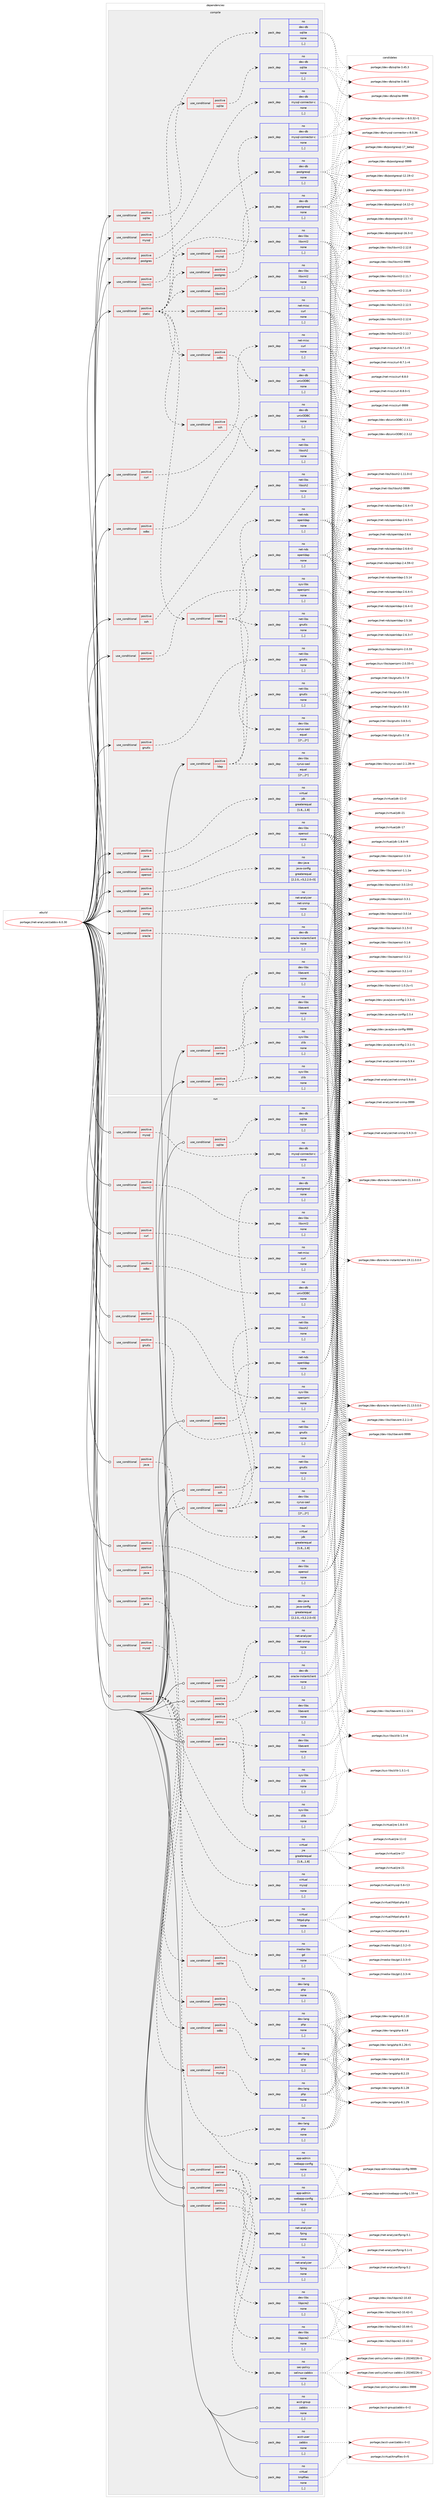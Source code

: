 digraph prolog {

# *************
# Graph options
# *************

newrank=true;
concentrate=true;
compound=true;
graph [rankdir=LR,fontname=Helvetica,fontsize=10,ranksep=1.5];#, ranksep=2.5, nodesep=0.2];
edge  [arrowhead=vee];
node  [fontname=Helvetica,fontsize=10];

# **********
# The ebuild
# **********

subgraph cluster_leftcol {
color=gray;
rank=same;
label=<<i>ebuild</i>>;
id [label="portage://net-analyzer/zabbix-6.0.30", color=red, width=4, href="../net-analyzer/zabbix-6.0.30.svg"];
}

# ****************
# The dependencies
# ****************

subgraph cluster_midcol {
color=gray;
label=<<i>dependencies</i>>;
subgraph cluster_compile {
fillcolor="#eeeeee";
style=filled;
label=<<i>compile</i>>;
subgraph cond86374 {
dependency334925 [label=<<TABLE BORDER="0" CELLBORDER="1" CELLSPACING="0" CELLPADDING="4"><TR><TD ROWSPAN="3" CELLPADDING="10">use_conditional</TD></TR><TR><TD>positive</TD></TR><TR><TD>curl</TD></TR></TABLE>>, shape=none, color=red];
subgraph pack246018 {
dependency334926 [label=<<TABLE BORDER="0" CELLBORDER="1" CELLSPACING="0" CELLPADDING="4" WIDTH="220"><TR><TD ROWSPAN="6" CELLPADDING="30">pack_dep</TD></TR><TR><TD WIDTH="110">no</TD></TR><TR><TD>net-misc</TD></TR><TR><TD>curl</TD></TR><TR><TD>none</TD></TR><TR><TD>[,,]</TD></TR></TABLE>>, shape=none, color=blue];
}
dependency334925:e -> dependency334926:w [weight=20,style="dashed",arrowhead="vee"];
}
id:e -> dependency334925:w [weight=20,style="solid",arrowhead="vee"];
subgraph cond86375 {
dependency334927 [label=<<TABLE BORDER="0" CELLBORDER="1" CELLSPACING="0" CELLPADDING="4"><TR><TD ROWSPAN="3" CELLPADDING="10">use_conditional</TD></TR><TR><TD>positive</TD></TR><TR><TD>gnutls</TD></TR></TABLE>>, shape=none, color=red];
subgraph pack246019 {
dependency334928 [label=<<TABLE BORDER="0" CELLBORDER="1" CELLSPACING="0" CELLPADDING="4" WIDTH="220"><TR><TD ROWSPAN="6" CELLPADDING="30">pack_dep</TD></TR><TR><TD WIDTH="110">no</TD></TR><TR><TD>net-libs</TD></TR><TR><TD>gnutls</TD></TR><TR><TD>none</TD></TR><TR><TD>[,,]</TD></TR></TABLE>>, shape=none, color=blue];
}
dependency334927:e -> dependency334928:w [weight=20,style="dashed",arrowhead="vee"];
}
id:e -> dependency334927:w [weight=20,style="solid",arrowhead="vee"];
subgraph cond86376 {
dependency334929 [label=<<TABLE BORDER="0" CELLBORDER="1" CELLSPACING="0" CELLPADDING="4"><TR><TD ROWSPAN="3" CELLPADDING="10">use_conditional</TD></TR><TR><TD>positive</TD></TR><TR><TD>java</TD></TR></TABLE>>, shape=none, color=red];
subgraph pack246020 {
dependency334930 [label=<<TABLE BORDER="0" CELLBORDER="1" CELLSPACING="0" CELLPADDING="4" WIDTH="220"><TR><TD ROWSPAN="6" CELLPADDING="30">pack_dep</TD></TR><TR><TD WIDTH="110">no</TD></TR><TR><TD>dev-java</TD></TR><TR><TD>java-config</TD></TR><TR><TD>greaterequal</TD></TR><TR><TD>[2.2.0,,-r3,2.2.0-r3]</TD></TR></TABLE>>, shape=none, color=blue];
}
dependency334929:e -> dependency334930:w [weight=20,style="dashed",arrowhead="vee"];
}
id:e -> dependency334929:w [weight=20,style="solid",arrowhead="vee"];
subgraph cond86377 {
dependency334931 [label=<<TABLE BORDER="0" CELLBORDER="1" CELLSPACING="0" CELLPADDING="4"><TR><TD ROWSPAN="3" CELLPADDING="10">use_conditional</TD></TR><TR><TD>positive</TD></TR><TR><TD>java</TD></TR></TABLE>>, shape=none, color=red];
subgraph pack246021 {
dependency334932 [label=<<TABLE BORDER="0" CELLBORDER="1" CELLSPACING="0" CELLPADDING="4" WIDTH="220"><TR><TD ROWSPAN="6" CELLPADDING="30">pack_dep</TD></TR><TR><TD WIDTH="110">no</TD></TR><TR><TD>virtual</TD></TR><TR><TD>jdk</TD></TR><TR><TD>greaterequal</TD></TR><TR><TD>[1.8,,,1.8]</TD></TR></TABLE>>, shape=none, color=blue];
}
dependency334931:e -> dependency334932:w [weight=20,style="dashed",arrowhead="vee"];
}
id:e -> dependency334931:w [weight=20,style="solid",arrowhead="vee"];
subgraph cond86378 {
dependency334933 [label=<<TABLE BORDER="0" CELLBORDER="1" CELLSPACING="0" CELLPADDING="4"><TR><TD ROWSPAN="3" CELLPADDING="10">use_conditional</TD></TR><TR><TD>positive</TD></TR><TR><TD>ldap</TD></TR></TABLE>>, shape=none, color=red];
subgraph pack246022 {
dependency334934 [label=<<TABLE BORDER="0" CELLBORDER="1" CELLSPACING="0" CELLPADDING="4" WIDTH="220"><TR><TD ROWSPAN="6" CELLPADDING="30">pack_dep</TD></TR><TR><TD WIDTH="110">no</TD></TR><TR><TD>dev-libs</TD></TR><TR><TD>cyrus-sasl</TD></TR><TR><TD>equal</TD></TR><TR><TD>[2*,,,2*]</TD></TR></TABLE>>, shape=none, color=blue];
}
dependency334933:e -> dependency334934:w [weight=20,style="dashed",arrowhead="vee"];
subgraph pack246023 {
dependency334935 [label=<<TABLE BORDER="0" CELLBORDER="1" CELLSPACING="0" CELLPADDING="4" WIDTH="220"><TR><TD ROWSPAN="6" CELLPADDING="30">pack_dep</TD></TR><TR><TD WIDTH="110">no</TD></TR><TR><TD>net-libs</TD></TR><TR><TD>gnutls</TD></TR><TR><TD>none</TD></TR><TR><TD>[,,]</TD></TR></TABLE>>, shape=none, color=blue];
}
dependency334933:e -> dependency334935:w [weight=20,style="dashed",arrowhead="vee"];
subgraph pack246024 {
dependency334936 [label=<<TABLE BORDER="0" CELLBORDER="1" CELLSPACING="0" CELLPADDING="4" WIDTH="220"><TR><TD ROWSPAN="6" CELLPADDING="30">pack_dep</TD></TR><TR><TD WIDTH="110">no</TD></TR><TR><TD>net-nds</TD></TR><TR><TD>openldap</TD></TR><TR><TD>none</TD></TR><TR><TD>[,,]</TD></TR></TABLE>>, shape=none, color=blue];
}
dependency334933:e -> dependency334936:w [weight=20,style="dashed",arrowhead="vee"];
}
id:e -> dependency334933:w [weight=20,style="solid",arrowhead="vee"];
subgraph cond86379 {
dependency334937 [label=<<TABLE BORDER="0" CELLBORDER="1" CELLSPACING="0" CELLPADDING="4"><TR><TD ROWSPAN="3" CELLPADDING="10">use_conditional</TD></TR><TR><TD>positive</TD></TR><TR><TD>libxml2</TD></TR></TABLE>>, shape=none, color=red];
subgraph pack246025 {
dependency334938 [label=<<TABLE BORDER="0" CELLBORDER="1" CELLSPACING="0" CELLPADDING="4" WIDTH="220"><TR><TD ROWSPAN="6" CELLPADDING="30">pack_dep</TD></TR><TR><TD WIDTH="110">no</TD></TR><TR><TD>dev-libs</TD></TR><TR><TD>libxml2</TD></TR><TR><TD>none</TD></TR><TR><TD>[,,]</TD></TR></TABLE>>, shape=none, color=blue];
}
dependency334937:e -> dependency334938:w [weight=20,style="dashed",arrowhead="vee"];
}
id:e -> dependency334937:w [weight=20,style="solid",arrowhead="vee"];
subgraph cond86380 {
dependency334939 [label=<<TABLE BORDER="0" CELLBORDER="1" CELLSPACING="0" CELLPADDING="4"><TR><TD ROWSPAN="3" CELLPADDING="10">use_conditional</TD></TR><TR><TD>positive</TD></TR><TR><TD>mysql</TD></TR></TABLE>>, shape=none, color=red];
subgraph pack246026 {
dependency334940 [label=<<TABLE BORDER="0" CELLBORDER="1" CELLSPACING="0" CELLPADDING="4" WIDTH="220"><TR><TD ROWSPAN="6" CELLPADDING="30">pack_dep</TD></TR><TR><TD WIDTH="110">no</TD></TR><TR><TD>dev-db</TD></TR><TR><TD>mysql-connector-c</TD></TR><TR><TD>none</TD></TR><TR><TD>[,,]</TD></TR></TABLE>>, shape=none, color=blue];
}
dependency334939:e -> dependency334940:w [weight=20,style="dashed",arrowhead="vee"];
}
id:e -> dependency334939:w [weight=20,style="solid",arrowhead="vee"];
subgraph cond86381 {
dependency334941 [label=<<TABLE BORDER="0" CELLBORDER="1" CELLSPACING="0" CELLPADDING="4"><TR><TD ROWSPAN="3" CELLPADDING="10">use_conditional</TD></TR><TR><TD>positive</TD></TR><TR><TD>odbc</TD></TR></TABLE>>, shape=none, color=red];
subgraph pack246027 {
dependency334942 [label=<<TABLE BORDER="0" CELLBORDER="1" CELLSPACING="0" CELLPADDING="4" WIDTH="220"><TR><TD ROWSPAN="6" CELLPADDING="30">pack_dep</TD></TR><TR><TD WIDTH="110">no</TD></TR><TR><TD>dev-db</TD></TR><TR><TD>unixODBC</TD></TR><TR><TD>none</TD></TR><TR><TD>[,,]</TD></TR></TABLE>>, shape=none, color=blue];
}
dependency334941:e -> dependency334942:w [weight=20,style="dashed",arrowhead="vee"];
}
id:e -> dependency334941:w [weight=20,style="solid",arrowhead="vee"];
subgraph cond86382 {
dependency334943 [label=<<TABLE BORDER="0" CELLBORDER="1" CELLSPACING="0" CELLPADDING="4"><TR><TD ROWSPAN="3" CELLPADDING="10">use_conditional</TD></TR><TR><TD>positive</TD></TR><TR><TD>openipmi</TD></TR></TABLE>>, shape=none, color=red];
subgraph pack246028 {
dependency334944 [label=<<TABLE BORDER="0" CELLBORDER="1" CELLSPACING="0" CELLPADDING="4" WIDTH="220"><TR><TD ROWSPAN="6" CELLPADDING="30">pack_dep</TD></TR><TR><TD WIDTH="110">no</TD></TR><TR><TD>sys-libs</TD></TR><TR><TD>openipmi</TD></TR><TR><TD>none</TD></TR><TR><TD>[,,]</TD></TR></TABLE>>, shape=none, color=blue];
}
dependency334943:e -> dependency334944:w [weight=20,style="dashed",arrowhead="vee"];
}
id:e -> dependency334943:w [weight=20,style="solid",arrowhead="vee"];
subgraph cond86383 {
dependency334945 [label=<<TABLE BORDER="0" CELLBORDER="1" CELLSPACING="0" CELLPADDING="4"><TR><TD ROWSPAN="3" CELLPADDING="10">use_conditional</TD></TR><TR><TD>positive</TD></TR><TR><TD>openssl</TD></TR></TABLE>>, shape=none, color=red];
subgraph pack246029 {
dependency334946 [label=<<TABLE BORDER="0" CELLBORDER="1" CELLSPACING="0" CELLPADDING="4" WIDTH="220"><TR><TD ROWSPAN="6" CELLPADDING="30">pack_dep</TD></TR><TR><TD WIDTH="110">no</TD></TR><TR><TD>dev-libs</TD></TR><TR><TD>openssl</TD></TR><TR><TD>none</TD></TR><TR><TD>[,,]</TD></TR></TABLE>>, shape=none, color=blue];
}
dependency334945:e -> dependency334946:w [weight=20,style="dashed",arrowhead="vee"];
}
id:e -> dependency334945:w [weight=20,style="solid",arrowhead="vee"];
subgraph cond86384 {
dependency334947 [label=<<TABLE BORDER="0" CELLBORDER="1" CELLSPACING="0" CELLPADDING="4"><TR><TD ROWSPAN="3" CELLPADDING="10">use_conditional</TD></TR><TR><TD>positive</TD></TR><TR><TD>oracle</TD></TR></TABLE>>, shape=none, color=red];
subgraph pack246030 {
dependency334948 [label=<<TABLE BORDER="0" CELLBORDER="1" CELLSPACING="0" CELLPADDING="4" WIDTH="220"><TR><TD ROWSPAN="6" CELLPADDING="30">pack_dep</TD></TR><TR><TD WIDTH="110">no</TD></TR><TR><TD>dev-db</TD></TR><TR><TD>oracle-instantclient</TD></TR><TR><TD>none</TD></TR><TR><TD>[,,]</TD></TR></TABLE>>, shape=none, color=blue];
}
dependency334947:e -> dependency334948:w [weight=20,style="dashed",arrowhead="vee"];
}
id:e -> dependency334947:w [weight=20,style="solid",arrowhead="vee"];
subgraph cond86385 {
dependency334949 [label=<<TABLE BORDER="0" CELLBORDER="1" CELLSPACING="0" CELLPADDING="4"><TR><TD ROWSPAN="3" CELLPADDING="10">use_conditional</TD></TR><TR><TD>positive</TD></TR><TR><TD>postgres</TD></TR></TABLE>>, shape=none, color=red];
subgraph pack246031 {
dependency334950 [label=<<TABLE BORDER="0" CELLBORDER="1" CELLSPACING="0" CELLPADDING="4" WIDTH="220"><TR><TD ROWSPAN="6" CELLPADDING="30">pack_dep</TD></TR><TR><TD WIDTH="110">no</TD></TR><TR><TD>dev-db</TD></TR><TR><TD>postgresql</TD></TR><TR><TD>none</TD></TR><TR><TD>[,,]</TD></TR></TABLE>>, shape=none, color=blue];
}
dependency334949:e -> dependency334950:w [weight=20,style="dashed",arrowhead="vee"];
}
id:e -> dependency334949:w [weight=20,style="solid",arrowhead="vee"];
subgraph cond86386 {
dependency334951 [label=<<TABLE BORDER="0" CELLBORDER="1" CELLSPACING="0" CELLPADDING="4"><TR><TD ROWSPAN="3" CELLPADDING="10">use_conditional</TD></TR><TR><TD>positive</TD></TR><TR><TD>proxy</TD></TR></TABLE>>, shape=none, color=red];
subgraph pack246032 {
dependency334952 [label=<<TABLE BORDER="0" CELLBORDER="1" CELLSPACING="0" CELLPADDING="4" WIDTH="220"><TR><TD ROWSPAN="6" CELLPADDING="30">pack_dep</TD></TR><TR><TD WIDTH="110">no</TD></TR><TR><TD>dev-libs</TD></TR><TR><TD>libevent</TD></TR><TR><TD>none</TD></TR><TR><TD>[,,]</TD></TR></TABLE>>, shape=none, color=blue];
}
dependency334951:e -> dependency334952:w [weight=20,style="dashed",arrowhead="vee"];
subgraph pack246033 {
dependency334953 [label=<<TABLE BORDER="0" CELLBORDER="1" CELLSPACING="0" CELLPADDING="4" WIDTH="220"><TR><TD ROWSPAN="6" CELLPADDING="30">pack_dep</TD></TR><TR><TD WIDTH="110">no</TD></TR><TR><TD>sys-libs</TD></TR><TR><TD>zlib</TD></TR><TR><TD>none</TD></TR><TR><TD>[,,]</TD></TR></TABLE>>, shape=none, color=blue];
}
dependency334951:e -> dependency334953:w [weight=20,style="dashed",arrowhead="vee"];
}
id:e -> dependency334951:w [weight=20,style="solid",arrowhead="vee"];
subgraph cond86387 {
dependency334954 [label=<<TABLE BORDER="0" CELLBORDER="1" CELLSPACING="0" CELLPADDING="4"><TR><TD ROWSPAN="3" CELLPADDING="10">use_conditional</TD></TR><TR><TD>positive</TD></TR><TR><TD>server</TD></TR></TABLE>>, shape=none, color=red];
subgraph pack246034 {
dependency334955 [label=<<TABLE BORDER="0" CELLBORDER="1" CELLSPACING="0" CELLPADDING="4" WIDTH="220"><TR><TD ROWSPAN="6" CELLPADDING="30">pack_dep</TD></TR><TR><TD WIDTH="110">no</TD></TR><TR><TD>dev-libs</TD></TR><TR><TD>libevent</TD></TR><TR><TD>none</TD></TR><TR><TD>[,,]</TD></TR></TABLE>>, shape=none, color=blue];
}
dependency334954:e -> dependency334955:w [weight=20,style="dashed",arrowhead="vee"];
subgraph pack246035 {
dependency334956 [label=<<TABLE BORDER="0" CELLBORDER="1" CELLSPACING="0" CELLPADDING="4" WIDTH="220"><TR><TD ROWSPAN="6" CELLPADDING="30">pack_dep</TD></TR><TR><TD WIDTH="110">no</TD></TR><TR><TD>sys-libs</TD></TR><TR><TD>zlib</TD></TR><TR><TD>none</TD></TR><TR><TD>[,,]</TD></TR></TABLE>>, shape=none, color=blue];
}
dependency334954:e -> dependency334956:w [weight=20,style="dashed",arrowhead="vee"];
}
id:e -> dependency334954:w [weight=20,style="solid",arrowhead="vee"];
subgraph cond86388 {
dependency334957 [label=<<TABLE BORDER="0" CELLBORDER="1" CELLSPACING="0" CELLPADDING="4"><TR><TD ROWSPAN="3" CELLPADDING="10">use_conditional</TD></TR><TR><TD>positive</TD></TR><TR><TD>snmp</TD></TR></TABLE>>, shape=none, color=red];
subgraph pack246036 {
dependency334958 [label=<<TABLE BORDER="0" CELLBORDER="1" CELLSPACING="0" CELLPADDING="4" WIDTH="220"><TR><TD ROWSPAN="6" CELLPADDING="30">pack_dep</TD></TR><TR><TD WIDTH="110">no</TD></TR><TR><TD>net-analyzer</TD></TR><TR><TD>net-snmp</TD></TR><TR><TD>none</TD></TR><TR><TD>[,,]</TD></TR></TABLE>>, shape=none, color=blue];
}
dependency334957:e -> dependency334958:w [weight=20,style="dashed",arrowhead="vee"];
}
id:e -> dependency334957:w [weight=20,style="solid",arrowhead="vee"];
subgraph cond86389 {
dependency334959 [label=<<TABLE BORDER="0" CELLBORDER="1" CELLSPACING="0" CELLPADDING="4"><TR><TD ROWSPAN="3" CELLPADDING="10">use_conditional</TD></TR><TR><TD>positive</TD></TR><TR><TD>sqlite</TD></TR></TABLE>>, shape=none, color=red];
subgraph pack246037 {
dependency334960 [label=<<TABLE BORDER="0" CELLBORDER="1" CELLSPACING="0" CELLPADDING="4" WIDTH="220"><TR><TD ROWSPAN="6" CELLPADDING="30">pack_dep</TD></TR><TR><TD WIDTH="110">no</TD></TR><TR><TD>dev-db</TD></TR><TR><TD>sqlite</TD></TR><TR><TD>none</TD></TR><TR><TD>[,,]</TD></TR></TABLE>>, shape=none, color=blue];
}
dependency334959:e -> dependency334960:w [weight=20,style="dashed",arrowhead="vee"];
}
id:e -> dependency334959:w [weight=20,style="solid",arrowhead="vee"];
subgraph cond86390 {
dependency334961 [label=<<TABLE BORDER="0" CELLBORDER="1" CELLSPACING="0" CELLPADDING="4"><TR><TD ROWSPAN="3" CELLPADDING="10">use_conditional</TD></TR><TR><TD>positive</TD></TR><TR><TD>ssh</TD></TR></TABLE>>, shape=none, color=red];
subgraph pack246038 {
dependency334962 [label=<<TABLE BORDER="0" CELLBORDER="1" CELLSPACING="0" CELLPADDING="4" WIDTH="220"><TR><TD ROWSPAN="6" CELLPADDING="30">pack_dep</TD></TR><TR><TD WIDTH="110">no</TD></TR><TR><TD>net-libs</TD></TR><TR><TD>libssh2</TD></TR><TR><TD>none</TD></TR><TR><TD>[,,]</TD></TR></TABLE>>, shape=none, color=blue];
}
dependency334961:e -> dependency334962:w [weight=20,style="dashed",arrowhead="vee"];
}
id:e -> dependency334961:w [weight=20,style="solid",arrowhead="vee"];
subgraph cond86391 {
dependency334963 [label=<<TABLE BORDER="0" CELLBORDER="1" CELLSPACING="0" CELLPADDING="4"><TR><TD ROWSPAN="3" CELLPADDING="10">use_conditional</TD></TR><TR><TD>positive</TD></TR><TR><TD>static</TD></TR></TABLE>>, shape=none, color=red];
subgraph cond86392 {
dependency334964 [label=<<TABLE BORDER="0" CELLBORDER="1" CELLSPACING="0" CELLPADDING="4"><TR><TD ROWSPAN="3" CELLPADDING="10">use_conditional</TD></TR><TR><TD>positive</TD></TR><TR><TD>curl</TD></TR></TABLE>>, shape=none, color=red];
subgraph pack246039 {
dependency334965 [label=<<TABLE BORDER="0" CELLBORDER="1" CELLSPACING="0" CELLPADDING="4" WIDTH="220"><TR><TD ROWSPAN="6" CELLPADDING="30">pack_dep</TD></TR><TR><TD WIDTH="110">no</TD></TR><TR><TD>net-misc</TD></TR><TR><TD>curl</TD></TR><TR><TD>none</TD></TR><TR><TD>[,,]</TD></TR></TABLE>>, shape=none, color=blue];
}
dependency334964:e -> dependency334965:w [weight=20,style="dashed",arrowhead="vee"];
}
dependency334963:e -> dependency334964:w [weight=20,style="dashed",arrowhead="vee"];
subgraph cond86393 {
dependency334966 [label=<<TABLE BORDER="0" CELLBORDER="1" CELLSPACING="0" CELLPADDING="4"><TR><TD ROWSPAN="3" CELLPADDING="10">use_conditional</TD></TR><TR><TD>positive</TD></TR><TR><TD>ldap</TD></TR></TABLE>>, shape=none, color=red];
subgraph pack246040 {
dependency334967 [label=<<TABLE BORDER="0" CELLBORDER="1" CELLSPACING="0" CELLPADDING="4" WIDTH="220"><TR><TD ROWSPAN="6" CELLPADDING="30">pack_dep</TD></TR><TR><TD WIDTH="110">no</TD></TR><TR><TD>dev-libs</TD></TR><TR><TD>cyrus-sasl</TD></TR><TR><TD>equal</TD></TR><TR><TD>[2*,,,2*]</TD></TR></TABLE>>, shape=none, color=blue];
}
dependency334966:e -> dependency334967:w [weight=20,style="dashed",arrowhead="vee"];
subgraph pack246041 {
dependency334968 [label=<<TABLE BORDER="0" CELLBORDER="1" CELLSPACING="0" CELLPADDING="4" WIDTH="220"><TR><TD ROWSPAN="6" CELLPADDING="30">pack_dep</TD></TR><TR><TD WIDTH="110">no</TD></TR><TR><TD>net-libs</TD></TR><TR><TD>gnutls</TD></TR><TR><TD>none</TD></TR><TR><TD>[,,]</TD></TR></TABLE>>, shape=none, color=blue];
}
dependency334966:e -> dependency334968:w [weight=20,style="dashed",arrowhead="vee"];
subgraph pack246042 {
dependency334969 [label=<<TABLE BORDER="0" CELLBORDER="1" CELLSPACING="0" CELLPADDING="4" WIDTH="220"><TR><TD ROWSPAN="6" CELLPADDING="30">pack_dep</TD></TR><TR><TD WIDTH="110">no</TD></TR><TR><TD>net-nds</TD></TR><TR><TD>openldap</TD></TR><TR><TD>none</TD></TR><TR><TD>[,,]</TD></TR></TABLE>>, shape=none, color=blue];
}
dependency334966:e -> dependency334969:w [weight=20,style="dashed",arrowhead="vee"];
}
dependency334963:e -> dependency334966:w [weight=20,style="dashed",arrowhead="vee"];
subgraph cond86394 {
dependency334970 [label=<<TABLE BORDER="0" CELLBORDER="1" CELLSPACING="0" CELLPADDING="4"><TR><TD ROWSPAN="3" CELLPADDING="10">use_conditional</TD></TR><TR><TD>positive</TD></TR><TR><TD>libxml2</TD></TR></TABLE>>, shape=none, color=red];
subgraph pack246043 {
dependency334971 [label=<<TABLE BORDER="0" CELLBORDER="1" CELLSPACING="0" CELLPADDING="4" WIDTH="220"><TR><TD ROWSPAN="6" CELLPADDING="30">pack_dep</TD></TR><TR><TD WIDTH="110">no</TD></TR><TR><TD>dev-libs</TD></TR><TR><TD>libxml2</TD></TR><TR><TD>none</TD></TR><TR><TD>[,,]</TD></TR></TABLE>>, shape=none, color=blue];
}
dependency334970:e -> dependency334971:w [weight=20,style="dashed",arrowhead="vee"];
}
dependency334963:e -> dependency334970:w [weight=20,style="dashed",arrowhead="vee"];
subgraph cond86395 {
dependency334972 [label=<<TABLE BORDER="0" CELLBORDER="1" CELLSPACING="0" CELLPADDING="4"><TR><TD ROWSPAN="3" CELLPADDING="10">use_conditional</TD></TR><TR><TD>positive</TD></TR><TR><TD>mysql</TD></TR></TABLE>>, shape=none, color=red];
subgraph pack246044 {
dependency334973 [label=<<TABLE BORDER="0" CELLBORDER="1" CELLSPACING="0" CELLPADDING="4" WIDTH="220"><TR><TD ROWSPAN="6" CELLPADDING="30">pack_dep</TD></TR><TR><TD WIDTH="110">no</TD></TR><TR><TD>dev-db</TD></TR><TR><TD>mysql-connector-c</TD></TR><TR><TD>none</TD></TR><TR><TD>[,,]</TD></TR></TABLE>>, shape=none, color=blue];
}
dependency334972:e -> dependency334973:w [weight=20,style="dashed",arrowhead="vee"];
}
dependency334963:e -> dependency334972:w [weight=20,style="dashed",arrowhead="vee"];
subgraph cond86396 {
dependency334974 [label=<<TABLE BORDER="0" CELLBORDER="1" CELLSPACING="0" CELLPADDING="4"><TR><TD ROWSPAN="3" CELLPADDING="10">use_conditional</TD></TR><TR><TD>positive</TD></TR><TR><TD>odbc</TD></TR></TABLE>>, shape=none, color=red];
subgraph pack246045 {
dependency334975 [label=<<TABLE BORDER="0" CELLBORDER="1" CELLSPACING="0" CELLPADDING="4" WIDTH="220"><TR><TD ROWSPAN="6" CELLPADDING="30">pack_dep</TD></TR><TR><TD WIDTH="110">no</TD></TR><TR><TD>dev-db</TD></TR><TR><TD>unixODBC</TD></TR><TR><TD>none</TD></TR><TR><TD>[,,]</TD></TR></TABLE>>, shape=none, color=blue];
}
dependency334974:e -> dependency334975:w [weight=20,style="dashed",arrowhead="vee"];
}
dependency334963:e -> dependency334974:w [weight=20,style="dashed",arrowhead="vee"];
subgraph cond86397 {
dependency334976 [label=<<TABLE BORDER="0" CELLBORDER="1" CELLSPACING="0" CELLPADDING="4"><TR><TD ROWSPAN="3" CELLPADDING="10">use_conditional</TD></TR><TR><TD>positive</TD></TR><TR><TD>postgres</TD></TR></TABLE>>, shape=none, color=red];
subgraph pack246046 {
dependency334977 [label=<<TABLE BORDER="0" CELLBORDER="1" CELLSPACING="0" CELLPADDING="4" WIDTH="220"><TR><TD ROWSPAN="6" CELLPADDING="30">pack_dep</TD></TR><TR><TD WIDTH="110">no</TD></TR><TR><TD>dev-db</TD></TR><TR><TD>postgresql</TD></TR><TR><TD>none</TD></TR><TR><TD>[,,]</TD></TR></TABLE>>, shape=none, color=blue];
}
dependency334976:e -> dependency334977:w [weight=20,style="dashed",arrowhead="vee"];
}
dependency334963:e -> dependency334976:w [weight=20,style="dashed",arrowhead="vee"];
subgraph cond86398 {
dependency334978 [label=<<TABLE BORDER="0" CELLBORDER="1" CELLSPACING="0" CELLPADDING="4"><TR><TD ROWSPAN="3" CELLPADDING="10">use_conditional</TD></TR><TR><TD>positive</TD></TR><TR><TD>sqlite</TD></TR></TABLE>>, shape=none, color=red];
subgraph pack246047 {
dependency334979 [label=<<TABLE BORDER="0" CELLBORDER="1" CELLSPACING="0" CELLPADDING="4" WIDTH="220"><TR><TD ROWSPAN="6" CELLPADDING="30">pack_dep</TD></TR><TR><TD WIDTH="110">no</TD></TR><TR><TD>dev-db</TD></TR><TR><TD>sqlite</TD></TR><TR><TD>none</TD></TR><TR><TD>[,,]</TD></TR></TABLE>>, shape=none, color=blue];
}
dependency334978:e -> dependency334979:w [weight=20,style="dashed",arrowhead="vee"];
}
dependency334963:e -> dependency334978:w [weight=20,style="dashed",arrowhead="vee"];
subgraph cond86399 {
dependency334980 [label=<<TABLE BORDER="0" CELLBORDER="1" CELLSPACING="0" CELLPADDING="4"><TR><TD ROWSPAN="3" CELLPADDING="10">use_conditional</TD></TR><TR><TD>positive</TD></TR><TR><TD>ssh</TD></TR></TABLE>>, shape=none, color=red];
subgraph pack246048 {
dependency334981 [label=<<TABLE BORDER="0" CELLBORDER="1" CELLSPACING="0" CELLPADDING="4" WIDTH="220"><TR><TD ROWSPAN="6" CELLPADDING="30">pack_dep</TD></TR><TR><TD WIDTH="110">no</TD></TR><TR><TD>net-libs</TD></TR><TR><TD>libssh2</TD></TR><TR><TD>none</TD></TR><TR><TD>[,,]</TD></TR></TABLE>>, shape=none, color=blue];
}
dependency334980:e -> dependency334981:w [weight=20,style="dashed",arrowhead="vee"];
}
dependency334963:e -> dependency334980:w [weight=20,style="dashed",arrowhead="vee"];
}
id:e -> dependency334963:w [weight=20,style="solid",arrowhead="vee"];
}
subgraph cluster_compileandrun {
fillcolor="#eeeeee";
style=filled;
label=<<i>compile and run</i>>;
}
subgraph cluster_run {
fillcolor="#eeeeee";
style=filled;
label=<<i>run</i>>;
subgraph cond86400 {
dependency334982 [label=<<TABLE BORDER="0" CELLBORDER="1" CELLSPACING="0" CELLPADDING="4"><TR><TD ROWSPAN="3" CELLPADDING="10">use_conditional</TD></TR><TR><TD>positive</TD></TR><TR><TD>curl</TD></TR></TABLE>>, shape=none, color=red];
subgraph pack246049 {
dependency334983 [label=<<TABLE BORDER="0" CELLBORDER="1" CELLSPACING="0" CELLPADDING="4" WIDTH="220"><TR><TD ROWSPAN="6" CELLPADDING="30">pack_dep</TD></TR><TR><TD WIDTH="110">no</TD></TR><TR><TD>net-misc</TD></TR><TR><TD>curl</TD></TR><TR><TD>none</TD></TR><TR><TD>[,,]</TD></TR></TABLE>>, shape=none, color=blue];
}
dependency334982:e -> dependency334983:w [weight=20,style="dashed",arrowhead="vee"];
}
id:e -> dependency334982:w [weight=20,style="solid",arrowhead="odot"];
subgraph cond86401 {
dependency334984 [label=<<TABLE BORDER="0" CELLBORDER="1" CELLSPACING="0" CELLPADDING="4"><TR><TD ROWSPAN="3" CELLPADDING="10">use_conditional</TD></TR><TR><TD>positive</TD></TR><TR><TD>frontend</TD></TR></TABLE>>, shape=none, color=red];
subgraph pack246050 {
dependency334985 [label=<<TABLE BORDER="0" CELLBORDER="1" CELLSPACING="0" CELLPADDING="4" WIDTH="220"><TR><TD ROWSPAN="6" CELLPADDING="30">pack_dep</TD></TR><TR><TD WIDTH="110">no</TD></TR><TR><TD>app-admin</TD></TR><TR><TD>webapp-config</TD></TR><TR><TD>none</TD></TR><TR><TD>[,,]</TD></TR></TABLE>>, shape=none, color=blue];
}
dependency334984:e -> dependency334985:w [weight=20,style="dashed",arrowhead="vee"];
subgraph pack246051 {
dependency334986 [label=<<TABLE BORDER="0" CELLBORDER="1" CELLSPACING="0" CELLPADDING="4" WIDTH="220"><TR><TD ROWSPAN="6" CELLPADDING="30">pack_dep</TD></TR><TR><TD WIDTH="110">no</TD></TR><TR><TD>dev-lang</TD></TR><TR><TD>php</TD></TR><TR><TD>none</TD></TR><TR><TD>[,,]</TD></TR></TABLE>>, shape=none, color=blue];
}
dependency334984:e -> dependency334986:w [weight=20,style="dashed",arrowhead="vee"];
subgraph pack246052 {
dependency334987 [label=<<TABLE BORDER="0" CELLBORDER="1" CELLSPACING="0" CELLPADDING="4" WIDTH="220"><TR><TD ROWSPAN="6" CELLPADDING="30">pack_dep</TD></TR><TR><TD WIDTH="110">no</TD></TR><TR><TD>media-libs</TD></TR><TR><TD>gd</TD></TR><TR><TD>none</TD></TR><TR><TD>[,,]</TD></TR></TABLE>>, shape=none, color=blue];
}
dependency334984:e -> dependency334987:w [weight=20,style="dashed",arrowhead="vee"];
subgraph pack246053 {
dependency334988 [label=<<TABLE BORDER="0" CELLBORDER="1" CELLSPACING="0" CELLPADDING="4" WIDTH="220"><TR><TD ROWSPAN="6" CELLPADDING="30">pack_dep</TD></TR><TR><TD WIDTH="110">no</TD></TR><TR><TD>virtual</TD></TR><TR><TD>httpd-php</TD></TR><TR><TD>none</TD></TR><TR><TD>[,,]</TD></TR></TABLE>>, shape=none, color=blue];
}
dependency334984:e -> dependency334988:w [weight=20,style="dashed",arrowhead="vee"];
subgraph cond86402 {
dependency334989 [label=<<TABLE BORDER="0" CELLBORDER="1" CELLSPACING="0" CELLPADDING="4"><TR><TD ROWSPAN="3" CELLPADDING="10">use_conditional</TD></TR><TR><TD>positive</TD></TR><TR><TD>mysql</TD></TR></TABLE>>, shape=none, color=red];
subgraph pack246054 {
dependency334990 [label=<<TABLE BORDER="0" CELLBORDER="1" CELLSPACING="0" CELLPADDING="4" WIDTH="220"><TR><TD ROWSPAN="6" CELLPADDING="30">pack_dep</TD></TR><TR><TD WIDTH="110">no</TD></TR><TR><TD>dev-lang</TD></TR><TR><TD>php</TD></TR><TR><TD>none</TD></TR><TR><TD>[,,]</TD></TR></TABLE>>, shape=none, color=blue];
}
dependency334989:e -> dependency334990:w [weight=20,style="dashed",arrowhead="vee"];
}
dependency334984:e -> dependency334989:w [weight=20,style="dashed",arrowhead="vee"];
subgraph cond86403 {
dependency334991 [label=<<TABLE BORDER="0" CELLBORDER="1" CELLSPACING="0" CELLPADDING="4"><TR><TD ROWSPAN="3" CELLPADDING="10">use_conditional</TD></TR><TR><TD>positive</TD></TR><TR><TD>odbc</TD></TR></TABLE>>, shape=none, color=red];
subgraph pack246055 {
dependency334992 [label=<<TABLE BORDER="0" CELLBORDER="1" CELLSPACING="0" CELLPADDING="4" WIDTH="220"><TR><TD ROWSPAN="6" CELLPADDING="30">pack_dep</TD></TR><TR><TD WIDTH="110">no</TD></TR><TR><TD>dev-lang</TD></TR><TR><TD>php</TD></TR><TR><TD>none</TD></TR><TR><TD>[,,]</TD></TR></TABLE>>, shape=none, color=blue];
}
dependency334991:e -> dependency334992:w [weight=20,style="dashed",arrowhead="vee"];
}
dependency334984:e -> dependency334991:w [weight=20,style="dashed",arrowhead="vee"];
subgraph cond86404 {
dependency334993 [label=<<TABLE BORDER="0" CELLBORDER="1" CELLSPACING="0" CELLPADDING="4"><TR><TD ROWSPAN="3" CELLPADDING="10">use_conditional</TD></TR><TR><TD>positive</TD></TR><TR><TD>postgres</TD></TR></TABLE>>, shape=none, color=red];
subgraph pack246056 {
dependency334994 [label=<<TABLE BORDER="0" CELLBORDER="1" CELLSPACING="0" CELLPADDING="4" WIDTH="220"><TR><TD ROWSPAN="6" CELLPADDING="30">pack_dep</TD></TR><TR><TD WIDTH="110">no</TD></TR><TR><TD>dev-lang</TD></TR><TR><TD>php</TD></TR><TR><TD>none</TD></TR><TR><TD>[,,]</TD></TR></TABLE>>, shape=none, color=blue];
}
dependency334993:e -> dependency334994:w [weight=20,style="dashed",arrowhead="vee"];
}
dependency334984:e -> dependency334993:w [weight=20,style="dashed",arrowhead="vee"];
subgraph cond86405 {
dependency334995 [label=<<TABLE BORDER="0" CELLBORDER="1" CELLSPACING="0" CELLPADDING="4"><TR><TD ROWSPAN="3" CELLPADDING="10">use_conditional</TD></TR><TR><TD>positive</TD></TR><TR><TD>sqlite</TD></TR></TABLE>>, shape=none, color=red];
subgraph pack246057 {
dependency334996 [label=<<TABLE BORDER="0" CELLBORDER="1" CELLSPACING="0" CELLPADDING="4" WIDTH="220"><TR><TD ROWSPAN="6" CELLPADDING="30">pack_dep</TD></TR><TR><TD WIDTH="110">no</TD></TR><TR><TD>dev-lang</TD></TR><TR><TD>php</TD></TR><TR><TD>none</TD></TR><TR><TD>[,,]</TD></TR></TABLE>>, shape=none, color=blue];
}
dependency334995:e -> dependency334996:w [weight=20,style="dashed",arrowhead="vee"];
}
dependency334984:e -> dependency334995:w [weight=20,style="dashed",arrowhead="vee"];
}
id:e -> dependency334984:w [weight=20,style="solid",arrowhead="odot"];
subgraph cond86406 {
dependency334997 [label=<<TABLE BORDER="0" CELLBORDER="1" CELLSPACING="0" CELLPADDING="4"><TR><TD ROWSPAN="3" CELLPADDING="10">use_conditional</TD></TR><TR><TD>positive</TD></TR><TR><TD>gnutls</TD></TR></TABLE>>, shape=none, color=red];
subgraph pack246058 {
dependency334998 [label=<<TABLE BORDER="0" CELLBORDER="1" CELLSPACING="0" CELLPADDING="4" WIDTH="220"><TR><TD ROWSPAN="6" CELLPADDING="30">pack_dep</TD></TR><TR><TD WIDTH="110">no</TD></TR><TR><TD>net-libs</TD></TR><TR><TD>gnutls</TD></TR><TR><TD>none</TD></TR><TR><TD>[,,]</TD></TR></TABLE>>, shape=none, color=blue];
}
dependency334997:e -> dependency334998:w [weight=20,style="dashed",arrowhead="vee"];
}
id:e -> dependency334997:w [weight=20,style="solid",arrowhead="odot"];
subgraph cond86407 {
dependency334999 [label=<<TABLE BORDER="0" CELLBORDER="1" CELLSPACING="0" CELLPADDING="4"><TR><TD ROWSPAN="3" CELLPADDING="10">use_conditional</TD></TR><TR><TD>positive</TD></TR><TR><TD>java</TD></TR></TABLE>>, shape=none, color=red];
subgraph pack246059 {
dependency335000 [label=<<TABLE BORDER="0" CELLBORDER="1" CELLSPACING="0" CELLPADDING="4" WIDTH="220"><TR><TD ROWSPAN="6" CELLPADDING="30">pack_dep</TD></TR><TR><TD WIDTH="110">no</TD></TR><TR><TD>dev-java</TD></TR><TR><TD>java-config</TD></TR><TR><TD>greaterequal</TD></TR><TR><TD>[2.2.0,,-r3,2.2.0-r3]</TD></TR></TABLE>>, shape=none, color=blue];
}
dependency334999:e -> dependency335000:w [weight=20,style="dashed",arrowhead="vee"];
}
id:e -> dependency334999:w [weight=20,style="solid",arrowhead="odot"];
subgraph cond86408 {
dependency335001 [label=<<TABLE BORDER="0" CELLBORDER="1" CELLSPACING="0" CELLPADDING="4"><TR><TD ROWSPAN="3" CELLPADDING="10">use_conditional</TD></TR><TR><TD>positive</TD></TR><TR><TD>java</TD></TR></TABLE>>, shape=none, color=red];
subgraph pack246060 {
dependency335002 [label=<<TABLE BORDER="0" CELLBORDER="1" CELLSPACING="0" CELLPADDING="4" WIDTH="220"><TR><TD ROWSPAN="6" CELLPADDING="30">pack_dep</TD></TR><TR><TD WIDTH="110">no</TD></TR><TR><TD>virtual</TD></TR><TR><TD>jdk</TD></TR><TR><TD>greaterequal</TD></TR><TR><TD>[1.8,,,1.8]</TD></TR></TABLE>>, shape=none, color=blue];
}
dependency335001:e -> dependency335002:w [weight=20,style="dashed",arrowhead="vee"];
}
id:e -> dependency335001:w [weight=20,style="solid",arrowhead="odot"];
subgraph cond86409 {
dependency335003 [label=<<TABLE BORDER="0" CELLBORDER="1" CELLSPACING="0" CELLPADDING="4"><TR><TD ROWSPAN="3" CELLPADDING="10">use_conditional</TD></TR><TR><TD>positive</TD></TR><TR><TD>java</TD></TR></TABLE>>, shape=none, color=red];
subgraph pack246061 {
dependency335004 [label=<<TABLE BORDER="0" CELLBORDER="1" CELLSPACING="0" CELLPADDING="4" WIDTH="220"><TR><TD ROWSPAN="6" CELLPADDING="30">pack_dep</TD></TR><TR><TD WIDTH="110">no</TD></TR><TR><TD>virtual</TD></TR><TR><TD>jre</TD></TR><TR><TD>greaterequal</TD></TR><TR><TD>[1.8,,,1.8]</TD></TR></TABLE>>, shape=none, color=blue];
}
dependency335003:e -> dependency335004:w [weight=20,style="dashed",arrowhead="vee"];
}
id:e -> dependency335003:w [weight=20,style="solid",arrowhead="odot"];
subgraph cond86410 {
dependency335005 [label=<<TABLE BORDER="0" CELLBORDER="1" CELLSPACING="0" CELLPADDING="4"><TR><TD ROWSPAN="3" CELLPADDING="10">use_conditional</TD></TR><TR><TD>positive</TD></TR><TR><TD>ldap</TD></TR></TABLE>>, shape=none, color=red];
subgraph pack246062 {
dependency335006 [label=<<TABLE BORDER="0" CELLBORDER="1" CELLSPACING="0" CELLPADDING="4" WIDTH="220"><TR><TD ROWSPAN="6" CELLPADDING="30">pack_dep</TD></TR><TR><TD WIDTH="110">no</TD></TR><TR><TD>dev-libs</TD></TR><TR><TD>cyrus-sasl</TD></TR><TR><TD>equal</TD></TR><TR><TD>[2*,,,2*]</TD></TR></TABLE>>, shape=none, color=blue];
}
dependency335005:e -> dependency335006:w [weight=20,style="dashed",arrowhead="vee"];
subgraph pack246063 {
dependency335007 [label=<<TABLE BORDER="0" CELLBORDER="1" CELLSPACING="0" CELLPADDING="4" WIDTH="220"><TR><TD ROWSPAN="6" CELLPADDING="30">pack_dep</TD></TR><TR><TD WIDTH="110">no</TD></TR><TR><TD>net-libs</TD></TR><TR><TD>gnutls</TD></TR><TR><TD>none</TD></TR><TR><TD>[,,]</TD></TR></TABLE>>, shape=none, color=blue];
}
dependency335005:e -> dependency335007:w [weight=20,style="dashed",arrowhead="vee"];
subgraph pack246064 {
dependency335008 [label=<<TABLE BORDER="0" CELLBORDER="1" CELLSPACING="0" CELLPADDING="4" WIDTH="220"><TR><TD ROWSPAN="6" CELLPADDING="30">pack_dep</TD></TR><TR><TD WIDTH="110">no</TD></TR><TR><TD>net-nds</TD></TR><TR><TD>openldap</TD></TR><TR><TD>none</TD></TR><TR><TD>[,,]</TD></TR></TABLE>>, shape=none, color=blue];
}
dependency335005:e -> dependency335008:w [weight=20,style="dashed",arrowhead="vee"];
}
id:e -> dependency335005:w [weight=20,style="solid",arrowhead="odot"];
subgraph cond86411 {
dependency335009 [label=<<TABLE BORDER="0" CELLBORDER="1" CELLSPACING="0" CELLPADDING="4"><TR><TD ROWSPAN="3" CELLPADDING="10">use_conditional</TD></TR><TR><TD>positive</TD></TR><TR><TD>libxml2</TD></TR></TABLE>>, shape=none, color=red];
subgraph pack246065 {
dependency335010 [label=<<TABLE BORDER="0" CELLBORDER="1" CELLSPACING="0" CELLPADDING="4" WIDTH="220"><TR><TD ROWSPAN="6" CELLPADDING="30">pack_dep</TD></TR><TR><TD WIDTH="110">no</TD></TR><TR><TD>dev-libs</TD></TR><TR><TD>libxml2</TD></TR><TR><TD>none</TD></TR><TR><TD>[,,]</TD></TR></TABLE>>, shape=none, color=blue];
}
dependency335009:e -> dependency335010:w [weight=20,style="dashed",arrowhead="vee"];
}
id:e -> dependency335009:w [weight=20,style="solid",arrowhead="odot"];
subgraph cond86412 {
dependency335011 [label=<<TABLE BORDER="0" CELLBORDER="1" CELLSPACING="0" CELLPADDING="4"><TR><TD ROWSPAN="3" CELLPADDING="10">use_conditional</TD></TR><TR><TD>positive</TD></TR><TR><TD>mysql</TD></TR></TABLE>>, shape=none, color=red];
subgraph pack246066 {
dependency335012 [label=<<TABLE BORDER="0" CELLBORDER="1" CELLSPACING="0" CELLPADDING="4" WIDTH="220"><TR><TD ROWSPAN="6" CELLPADDING="30">pack_dep</TD></TR><TR><TD WIDTH="110">no</TD></TR><TR><TD>dev-db</TD></TR><TR><TD>mysql-connector-c</TD></TR><TR><TD>none</TD></TR><TR><TD>[,,]</TD></TR></TABLE>>, shape=none, color=blue];
}
dependency335011:e -> dependency335012:w [weight=20,style="dashed",arrowhead="vee"];
}
id:e -> dependency335011:w [weight=20,style="solid",arrowhead="odot"];
subgraph cond86413 {
dependency335013 [label=<<TABLE BORDER="0" CELLBORDER="1" CELLSPACING="0" CELLPADDING="4"><TR><TD ROWSPAN="3" CELLPADDING="10">use_conditional</TD></TR><TR><TD>positive</TD></TR><TR><TD>mysql</TD></TR></TABLE>>, shape=none, color=red];
subgraph pack246067 {
dependency335014 [label=<<TABLE BORDER="0" CELLBORDER="1" CELLSPACING="0" CELLPADDING="4" WIDTH="220"><TR><TD ROWSPAN="6" CELLPADDING="30">pack_dep</TD></TR><TR><TD WIDTH="110">no</TD></TR><TR><TD>virtual</TD></TR><TR><TD>mysql</TD></TR><TR><TD>none</TD></TR><TR><TD>[,,]</TD></TR></TABLE>>, shape=none, color=blue];
}
dependency335013:e -> dependency335014:w [weight=20,style="dashed",arrowhead="vee"];
}
id:e -> dependency335013:w [weight=20,style="solid",arrowhead="odot"];
subgraph cond86414 {
dependency335015 [label=<<TABLE BORDER="0" CELLBORDER="1" CELLSPACING="0" CELLPADDING="4"><TR><TD ROWSPAN="3" CELLPADDING="10">use_conditional</TD></TR><TR><TD>positive</TD></TR><TR><TD>odbc</TD></TR></TABLE>>, shape=none, color=red];
subgraph pack246068 {
dependency335016 [label=<<TABLE BORDER="0" CELLBORDER="1" CELLSPACING="0" CELLPADDING="4" WIDTH="220"><TR><TD ROWSPAN="6" CELLPADDING="30">pack_dep</TD></TR><TR><TD WIDTH="110">no</TD></TR><TR><TD>dev-db</TD></TR><TR><TD>unixODBC</TD></TR><TR><TD>none</TD></TR><TR><TD>[,,]</TD></TR></TABLE>>, shape=none, color=blue];
}
dependency335015:e -> dependency335016:w [weight=20,style="dashed",arrowhead="vee"];
}
id:e -> dependency335015:w [weight=20,style="solid",arrowhead="odot"];
subgraph cond86415 {
dependency335017 [label=<<TABLE BORDER="0" CELLBORDER="1" CELLSPACING="0" CELLPADDING="4"><TR><TD ROWSPAN="3" CELLPADDING="10">use_conditional</TD></TR><TR><TD>positive</TD></TR><TR><TD>openipmi</TD></TR></TABLE>>, shape=none, color=red];
subgraph pack246069 {
dependency335018 [label=<<TABLE BORDER="0" CELLBORDER="1" CELLSPACING="0" CELLPADDING="4" WIDTH="220"><TR><TD ROWSPAN="6" CELLPADDING="30">pack_dep</TD></TR><TR><TD WIDTH="110">no</TD></TR><TR><TD>sys-libs</TD></TR><TR><TD>openipmi</TD></TR><TR><TD>none</TD></TR><TR><TD>[,,]</TD></TR></TABLE>>, shape=none, color=blue];
}
dependency335017:e -> dependency335018:w [weight=20,style="dashed",arrowhead="vee"];
}
id:e -> dependency335017:w [weight=20,style="solid",arrowhead="odot"];
subgraph cond86416 {
dependency335019 [label=<<TABLE BORDER="0" CELLBORDER="1" CELLSPACING="0" CELLPADDING="4"><TR><TD ROWSPAN="3" CELLPADDING="10">use_conditional</TD></TR><TR><TD>positive</TD></TR><TR><TD>openssl</TD></TR></TABLE>>, shape=none, color=red];
subgraph pack246070 {
dependency335020 [label=<<TABLE BORDER="0" CELLBORDER="1" CELLSPACING="0" CELLPADDING="4" WIDTH="220"><TR><TD ROWSPAN="6" CELLPADDING="30">pack_dep</TD></TR><TR><TD WIDTH="110">no</TD></TR><TR><TD>dev-libs</TD></TR><TR><TD>openssl</TD></TR><TR><TD>none</TD></TR><TR><TD>[,,]</TD></TR></TABLE>>, shape=none, color=blue];
}
dependency335019:e -> dependency335020:w [weight=20,style="dashed",arrowhead="vee"];
}
id:e -> dependency335019:w [weight=20,style="solid",arrowhead="odot"];
subgraph cond86417 {
dependency335021 [label=<<TABLE BORDER="0" CELLBORDER="1" CELLSPACING="0" CELLPADDING="4"><TR><TD ROWSPAN="3" CELLPADDING="10">use_conditional</TD></TR><TR><TD>positive</TD></TR><TR><TD>oracle</TD></TR></TABLE>>, shape=none, color=red];
subgraph pack246071 {
dependency335022 [label=<<TABLE BORDER="0" CELLBORDER="1" CELLSPACING="0" CELLPADDING="4" WIDTH="220"><TR><TD ROWSPAN="6" CELLPADDING="30">pack_dep</TD></TR><TR><TD WIDTH="110">no</TD></TR><TR><TD>dev-db</TD></TR><TR><TD>oracle-instantclient</TD></TR><TR><TD>none</TD></TR><TR><TD>[,,]</TD></TR></TABLE>>, shape=none, color=blue];
}
dependency335021:e -> dependency335022:w [weight=20,style="dashed",arrowhead="vee"];
}
id:e -> dependency335021:w [weight=20,style="solid",arrowhead="odot"];
subgraph cond86418 {
dependency335023 [label=<<TABLE BORDER="0" CELLBORDER="1" CELLSPACING="0" CELLPADDING="4"><TR><TD ROWSPAN="3" CELLPADDING="10">use_conditional</TD></TR><TR><TD>positive</TD></TR><TR><TD>postgres</TD></TR></TABLE>>, shape=none, color=red];
subgraph pack246072 {
dependency335024 [label=<<TABLE BORDER="0" CELLBORDER="1" CELLSPACING="0" CELLPADDING="4" WIDTH="220"><TR><TD ROWSPAN="6" CELLPADDING="30">pack_dep</TD></TR><TR><TD WIDTH="110">no</TD></TR><TR><TD>dev-db</TD></TR><TR><TD>postgresql</TD></TR><TR><TD>none</TD></TR><TR><TD>[,,]</TD></TR></TABLE>>, shape=none, color=blue];
}
dependency335023:e -> dependency335024:w [weight=20,style="dashed",arrowhead="vee"];
}
id:e -> dependency335023:w [weight=20,style="solid",arrowhead="odot"];
subgraph cond86419 {
dependency335025 [label=<<TABLE BORDER="0" CELLBORDER="1" CELLSPACING="0" CELLPADDING="4"><TR><TD ROWSPAN="3" CELLPADDING="10">use_conditional</TD></TR><TR><TD>positive</TD></TR><TR><TD>proxy</TD></TR></TABLE>>, shape=none, color=red];
subgraph pack246073 {
dependency335026 [label=<<TABLE BORDER="0" CELLBORDER="1" CELLSPACING="0" CELLPADDING="4" WIDTH="220"><TR><TD ROWSPAN="6" CELLPADDING="30">pack_dep</TD></TR><TR><TD WIDTH="110">no</TD></TR><TR><TD>dev-libs</TD></TR><TR><TD>libevent</TD></TR><TR><TD>none</TD></TR><TR><TD>[,,]</TD></TR></TABLE>>, shape=none, color=blue];
}
dependency335025:e -> dependency335026:w [weight=20,style="dashed",arrowhead="vee"];
subgraph pack246074 {
dependency335027 [label=<<TABLE BORDER="0" CELLBORDER="1" CELLSPACING="0" CELLPADDING="4" WIDTH="220"><TR><TD ROWSPAN="6" CELLPADDING="30">pack_dep</TD></TR><TR><TD WIDTH="110">no</TD></TR><TR><TD>sys-libs</TD></TR><TR><TD>zlib</TD></TR><TR><TD>none</TD></TR><TR><TD>[,,]</TD></TR></TABLE>>, shape=none, color=blue];
}
dependency335025:e -> dependency335027:w [weight=20,style="dashed",arrowhead="vee"];
}
id:e -> dependency335025:w [weight=20,style="solid",arrowhead="odot"];
subgraph cond86420 {
dependency335028 [label=<<TABLE BORDER="0" CELLBORDER="1" CELLSPACING="0" CELLPADDING="4"><TR><TD ROWSPAN="3" CELLPADDING="10">use_conditional</TD></TR><TR><TD>positive</TD></TR><TR><TD>proxy</TD></TR></TABLE>>, shape=none, color=red];
subgraph pack246075 {
dependency335029 [label=<<TABLE BORDER="0" CELLBORDER="1" CELLSPACING="0" CELLPADDING="4" WIDTH="220"><TR><TD ROWSPAN="6" CELLPADDING="30">pack_dep</TD></TR><TR><TD WIDTH="110">no</TD></TR><TR><TD>dev-libs</TD></TR><TR><TD>libpcre2</TD></TR><TR><TD>none</TD></TR><TR><TD>[,,]</TD></TR></TABLE>>, shape=none, color=blue];
}
dependency335028:e -> dependency335029:w [weight=20,style="dashed",arrowhead="vee"];
subgraph pack246076 {
dependency335030 [label=<<TABLE BORDER="0" CELLBORDER="1" CELLSPACING="0" CELLPADDING="4" WIDTH="220"><TR><TD ROWSPAN="6" CELLPADDING="30">pack_dep</TD></TR><TR><TD WIDTH="110">no</TD></TR><TR><TD>net-analyzer</TD></TR><TR><TD>fping</TD></TR><TR><TD>none</TD></TR><TR><TD>[,,]</TD></TR></TABLE>>, shape=none, color=blue];
}
dependency335028:e -> dependency335030:w [weight=20,style="dashed",arrowhead="vee"];
}
id:e -> dependency335028:w [weight=20,style="solid",arrowhead="odot"];
subgraph cond86421 {
dependency335031 [label=<<TABLE BORDER="0" CELLBORDER="1" CELLSPACING="0" CELLPADDING="4"><TR><TD ROWSPAN="3" CELLPADDING="10">use_conditional</TD></TR><TR><TD>positive</TD></TR><TR><TD>selinux</TD></TR></TABLE>>, shape=none, color=red];
subgraph pack246077 {
dependency335032 [label=<<TABLE BORDER="0" CELLBORDER="1" CELLSPACING="0" CELLPADDING="4" WIDTH="220"><TR><TD ROWSPAN="6" CELLPADDING="30">pack_dep</TD></TR><TR><TD WIDTH="110">no</TD></TR><TR><TD>sec-policy</TD></TR><TR><TD>selinux-zabbix</TD></TR><TR><TD>none</TD></TR><TR><TD>[,,]</TD></TR></TABLE>>, shape=none, color=blue];
}
dependency335031:e -> dependency335032:w [weight=20,style="dashed",arrowhead="vee"];
}
id:e -> dependency335031:w [weight=20,style="solid",arrowhead="odot"];
subgraph cond86422 {
dependency335033 [label=<<TABLE BORDER="0" CELLBORDER="1" CELLSPACING="0" CELLPADDING="4"><TR><TD ROWSPAN="3" CELLPADDING="10">use_conditional</TD></TR><TR><TD>positive</TD></TR><TR><TD>server</TD></TR></TABLE>>, shape=none, color=red];
subgraph pack246078 {
dependency335034 [label=<<TABLE BORDER="0" CELLBORDER="1" CELLSPACING="0" CELLPADDING="4" WIDTH="220"><TR><TD ROWSPAN="6" CELLPADDING="30">pack_dep</TD></TR><TR><TD WIDTH="110">no</TD></TR><TR><TD>app-admin</TD></TR><TR><TD>webapp-config</TD></TR><TR><TD>none</TD></TR><TR><TD>[,,]</TD></TR></TABLE>>, shape=none, color=blue];
}
dependency335033:e -> dependency335034:w [weight=20,style="dashed",arrowhead="vee"];
subgraph pack246079 {
dependency335035 [label=<<TABLE BORDER="0" CELLBORDER="1" CELLSPACING="0" CELLPADDING="4" WIDTH="220"><TR><TD ROWSPAN="6" CELLPADDING="30">pack_dep</TD></TR><TR><TD WIDTH="110">no</TD></TR><TR><TD>dev-libs</TD></TR><TR><TD>libpcre2</TD></TR><TR><TD>none</TD></TR><TR><TD>[,,]</TD></TR></TABLE>>, shape=none, color=blue];
}
dependency335033:e -> dependency335035:w [weight=20,style="dashed",arrowhead="vee"];
subgraph pack246080 {
dependency335036 [label=<<TABLE BORDER="0" CELLBORDER="1" CELLSPACING="0" CELLPADDING="4" WIDTH="220"><TR><TD ROWSPAN="6" CELLPADDING="30">pack_dep</TD></TR><TR><TD WIDTH="110">no</TD></TR><TR><TD>net-analyzer</TD></TR><TR><TD>fping</TD></TR><TR><TD>none</TD></TR><TR><TD>[,,]</TD></TR></TABLE>>, shape=none, color=blue];
}
dependency335033:e -> dependency335036:w [weight=20,style="dashed",arrowhead="vee"];
}
id:e -> dependency335033:w [weight=20,style="solid",arrowhead="odot"];
subgraph cond86423 {
dependency335037 [label=<<TABLE BORDER="0" CELLBORDER="1" CELLSPACING="0" CELLPADDING="4"><TR><TD ROWSPAN="3" CELLPADDING="10">use_conditional</TD></TR><TR><TD>positive</TD></TR><TR><TD>server</TD></TR></TABLE>>, shape=none, color=red];
subgraph pack246081 {
dependency335038 [label=<<TABLE BORDER="0" CELLBORDER="1" CELLSPACING="0" CELLPADDING="4" WIDTH="220"><TR><TD ROWSPAN="6" CELLPADDING="30">pack_dep</TD></TR><TR><TD WIDTH="110">no</TD></TR><TR><TD>dev-libs</TD></TR><TR><TD>libevent</TD></TR><TR><TD>none</TD></TR><TR><TD>[,,]</TD></TR></TABLE>>, shape=none, color=blue];
}
dependency335037:e -> dependency335038:w [weight=20,style="dashed",arrowhead="vee"];
subgraph pack246082 {
dependency335039 [label=<<TABLE BORDER="0" CELLBORDER="1" CELLSPACING="0" CELLPADDING="4" WIDTH="220"><TR><TD ROWSPAN="6" CELLPADDING="30">pack_dep</TD></TR><TR><TD WIDTH="110">no</TD></TR><TR><TD>sys-libs</TD></TR><TR><TD>zlib</TD></TR><TR><TD>none</TD></TR><TR><TD>[,,]</TD></TR></TABLE>>, shape=none, color=blue];
}
dependency335037:e -> dependency335039:w [weight=20,style="dashed",arrowhead="vee"];
}
id:e -> dependency335037:w [weight=20,style="solid",arrowhead="odot"];
subgraph cond86424 {
dependency335040 [label=<<TABLE BORDER="0" CELLBORDER="1" CELLSPACING="0" CELLPADDING="4"><TR><TD ROWSPAN="3" CELLPADDING="10">use_conditional</TD></TR><TR><TD>positive</TD></TR><TR><TD>snmp</TD></TR></TABLE>>, shape=none, color=red];
subgraph pack246083 {
dependency335041 [label=<<TABLE BORDER="0" CELLBORDER="1" CELLSPACING="0" CELLPADDING="4" WIDTH="220"><TR><TD ROWSPAN="6" CELLPADDING="30">pack_dep</TD></TR><TR><TD WIDTH="110">no</TD></TR><TR><TD>net-analyzer</TD></TR><TR><TD>net-snmp</TD></TR><TR><TD>none</TD></TR><TR><TD>[,,]</TD></TR></TABLE>>, shape=none, color=blue];
}
dependency335040:e -> dependency335041:w [weight=20,style="dashed",arrowhead="vee"];
}
id:e -> dependency335040:w [weight=20,style="solid",arrowhead="odot"];
subgraph cond86425 {
dependency335042 [label=<<TABLE BORDER="0" CELLBORDER="1" CELLSPACING="0" CELLPADDING="4"><TR><TD ROWSPAN="3" CELLPADDING="10">use_conditional</TD></TR><TR><TD>positive</TD></TR><TR><TD>sqlite</TD></TR></TABLE>>, shape=none, color=red];
subgraph pack246084 {
dependency335043 [label=<<TABLE BORDER="0" CELLBORDER="1" CELLSPACING="0" CELLPADDING="4" WIDTH="220"><TR><TD ROWSPAN="6" CELLPADDING="30">pack_dep</TD></TR><TR><TD WIDTH="110">no</TD></TR><TR><TD>dev-db</TD></TR><TR><TD>sqlite</TD></TR><TR><TD>none</TD></TR><TR><TD>[,,]</TD></TR></TABLE>>, shape=none, color=blue];
}
dependency335042:e -> dependency335043:w [weight=20,style="dashed",arrowhead="vee"];
}
id:e -> dependency335042:w [weight=20,style="solid",arrowhead="odot"];
subgraph cond86426 {
dependency335044 [label=<<TABLE BORDER="0" CELLBORDER="1" CELLSPACING="0" CELLPADDING="4"><TR><TD ROWSPAN="3" CELLPADDING="10">use_conditional</TD></TR><TR><TD>positive</TD></TR><TR><TD>ssh</TD></TR></TABLE>>, shape=none, color=red];
subgraph pack246085 {
dependency335045 [label=<<TABLE BORDER="0" CELLBORDER="1" CELLSPACING="0" CELLPADDING="4" WIDTH="220"><TR><TD ROWSPAN="6" CELLPADDING="30">pack_dep</TD></TR><TR><TD WIDTH="110">no</TD></TR><TR><TD>net-libs</TD></TR><TR><TD>libssh2</TD></TR><TR><TD>none</TD></TR><TR><TD>[,,]</TD></TR></TABLE>>, shape=none, color=blue];
}
dependency335044:e -> dependency335045:w [weight=20,style="dashed",arrowhead="vee"];
}
id:e -> dependency335044:w [weight=20,style="solid",arrowhead="odot"];
subgraph pack246086 {
dependency335046 [label=<<TABLE BORDER="0" CELLBORDER="1" CELLSPACING="0" CELLPADDING="4" WIDTH="220"><TR><TD ROWSPAN="6" CELLPADDING="30">pack_dep</TD></TR><TR><TD WIDTH="110">no</TD></TR><TR><TD>acct-group</TD></TR><TR><TD>zabbix</TD></TR><TR><TD>none</TD></TR><TR><TD>[,,]</TD></TR></TABLE>>, shape=none, color=blue];
}
id:e -> dependency335046:w [weight=20,style="solid",arrowhead="odot"];
subgraph pack246087 {
dependency335047 [label=<<TABLE BORDER="0" CELLBORDER="1" CELLSPACING="0" CELLPADDING="4" WIDTH="220"><TR><TD ROWSPAN="6" CELLPADDING="30">pack_dep</TD></TR><TR><TD WIDTH="110">no</TD></TR><TR><TD>acct-user</TD></TR><TR><TD>zabbix</TD></TR><TR><TD>none</TD></TR><TR><TD>[,,]</TD></TR></TABLE>>, shape=none, color=blue];
}
id:e -> dependency335047:w [weight=20,style="solid",arrowhead="odot"];
subgraph pack246088 {
dependency335048 [label=<<TABLE BORDER="0" CELLBORDER="1" CELLSPACING="0" CELLPADDING="4" WIDTH="220"><TR><TD ROWSPAN="6" CELLPADDING="30">pack_dep</TD></TR><TR><TD WIDTH="110">no</TD></TR><TR><TD>virtual</TD></TR><TR><TD>tmpfiles</TD></TR><TR><TD>none</TD></TR><TR><TD>[,,]</TD></TR></TABLE>>, shape=none, color=blue];
}
id:e -> dependency335048:w [weight=20,style="solid",arrowhead="odot"];
}
}

# **************
# The candidates
# **************

subgraph cluster_choices {
rank=same;
color=gray;
label=<<i>candidates</i>>;

subgraph choice246018 {
color=black;
nodesep=1;
choice110101116451091051159947991171141084556465546494511451 [label="portage://net-misc/curl-8.7.1-r3", color=red, width=4,href="../net-misc/curl-8.7.1-r3.svg"];
choice110101116451091051159947991171141084556465546494511452 [label="portage://net-misc/curl-8.7.1-r4", color=red, width=4,href="../net-misc/curl-8.7.1-r4.svg"];
choice11010111645109105115994799117114108455646564648 [label="portage://net-misc/curl-8.8.0", color=red, width=4,href="../net-misc/curl-8.8.0.svg"];
choice110101116451091051159947991171141084556465646484511449 [label="portage://net-misc/curl-8.8.0-r1", color=red, width=4,href="../net-misc/curl-8.8.0-r1.svg"];
choice110101116451091051159947991171141084557575757 [label="portage://net-misc/curl-9999", color=red, width=4,href="../net-misc/curl-9999.svg"];
dependency334926:e -> choice110101116451091051159947991171141084556465546494511451:w [style=dotted,weight="100"];
dependency334926:e -> choice110101116451091051159947991171141084556465546494511452:w [style=dotted,weight="100"];
dependency334926:e -> choice11010111645109105115994799117114108455646564648:w [style=dotted,weight="100"];
dependency334926:e -> choice110101116451091051159947991171141084556465646484511449:w [style=dotted,weight="100"];
dependency334926:e -> choice110101116451091051159947991171141084557575757:w [style=dotted,weight="100"];
}
subgraph choice246019 {
color=black;
nodesep=1;
choice110101116451081059811547103110117116108115455146554656 [label="portage://net-libs/gnutls-3.7.8", color=red, width=4,href="../net-libs/gnutls-3.7.8.svg"];
choice110101116451081059811547103110117116108115455146554657 [label="portage://net-libs/gnutls-3.7.9", color=red, width=4,href="../net-libs/gnutls-3.7.9.svg"];
choice110101116451081059811547103110117116108115455146564648 [label="portage://net-libs/gnutls-3.8.0", color=red, width=4,href="../net-libs/gnutls-3.8.0.svg"];
choice110101116451081059811547103110117116108115455146564651 [label="portage://net-libs/gnutls-3.8.3", color=red, width=4,href="../net-libs/gnutls-3.8.3.svg"];
choice1101011164510810598115471031101171161081154551465646534511449 [label="portage://net-libs/gnutls-3.8.5-r1", color=red, width=4,href="../net-libs/gnutls-3.8.5-r1.svg"];
dependency334928:e -> choice110101116451081059811547103110117116108115455146554656:w [style=dotted,weight="100"];
dependency334928:e -> choice110101116451081059811547103110117116108115455146554657:w [style=dotted,weight="100"];
dependency334928:e -> choice110101116451081059811547103110117116108115455146564648:w [style=dotted,weight="100"];
dependency334928:e -> choice110101116451081059811547103110117116108115455146564651:w [style=dotted,weight="100"];
dependency334928:e -> choice1101011164510810598115471031101171161081154551465646534511449:w [style=dotted,weight="100"];
}
subgraph choice246020 {
color=black;
nodesep=1;
choice10010111845106971189747106971189745991111101021051034550465146494511449 [label="portage://dev-java/java-config-2.3.1-r1", color=red, width=4,href="../dev-java/java-config-2.3.1-r1.svg"];
choice10010111845106971189747106971189745991111101021051034550465146514511449 [label="portage://dev-java/java-config-2.3.3-r1", color=red, width=4,href="../dev-java/java-config-2.3.3-r1.svg"];
choice1001011184510697118974710697118974599111110102105103455046514652 [label="portage://dev-java/java-config-2.3.4", color=red, width=4,href="../dev-java/java-config-2.3.4.svg"];
choice10010111845106971189747106971189745991111101021051034557575757 [label="portage://dev-java/java-config-9999", color=red, width=4,href="../dev-java/java-config-9999.svg"];
dependency334930:e -> choice10010111845106971189747106971189745991111101021051034550465146494511449:w [style=dotted,weight="100"];
dependency334930:e -> choice10010111845106971189747106971189745991111101021051034550465146514511449:w [style=dotted,weight="100"];
dependency334930:e -> choice1001011184510697118974710697118974599111110102105103455046514652:w [style=dotted,weight="100"];
dependency334930:e -> choice10010111845106971189747106971189745991111101021051034557575757:w [style=dotted,weight="100"];
}
subgraph choice246021 {
color=black;
nodesep=1;
choice11810511411611797108471061001074549465646484511457 [label="portage://virtual/jdk-1.8.0-r9", color=red, width=4,href="../virtual/jdk-1.8.0-r9.svg"];
choice11810511411611797108471061001074549494511450 [label="portage://virtual/jdk-11-r2", color=red, width=4,href="../virtual/jdk-11-r2.svg"];
choice1181051141161179710847106100107454955 [label="portage://virtual/jdk-17", color=red, width=4,href="../virtual/jdk-17.svg"];
choice1181051141161179710847106100107455049 [label="portage://virtual/jdk-21", color=red, width=4,href="../virtual/jdk-21.svg"];
dependency334932:e -> choice11810511411611797108471061001074549465646484511457:w [style=dotted,weight="100"];
dependency334932:e -> choice11810511411611797108471061001074549494511450:w [style=dotted,weight="100"];
dependency334932:e -> choice1181051141161179710847106100107454955:w [style=dotted,weight="100"];
dependency334932:e -> choice1181051141161179710847106100107455049:w [style=dotted,weight="100"];
}
subgraph choice246022 {
color=black;
nodesep=1;
choice100101118451081059811547991211141171154511597115108455046494650564511452 [label="portage://dev-libs/cyrus-sasl-2.1.28-r4", color=red, width=4,href="../dev-libs/cyrus-sasl-2.1.28-r4.svg"];
dependency334934:e -> choice100101118451081059811547991211141171154511597115108455046494650564511452:w [style=dotted,weight="100"];
}
subgraph choice246023 {
color=black;
nodesep=1;
choice110101116451081059811547103110117116108115455146554656 [label="portage://net-libs/gnutls-3.7.8", color=red, width=4,href="../net-libs/gnutls-3.7.8.svg"];
choice110101116451081059811547103110117116108115455146554657 [label="portage://net-libs/gnutls-3.7.9", color=red, width=4,href="../net-libs/gnutls-3.7.9.svg"];
choice110101116451081059811547103110117116108115455146564648 [label="portage://net-libs/gnutls-3.8.0", color=red, width=4,href="../net-libs/gnutls-3.8.0.svg"];
choice110101116451081059811547103110117116108115455146564651 [label="portage://net-libs/gnutls-3.8.3", color=red, width=4,href="../net-libs/gnutls-3.8.3.svg"];
choice1101011164510810598115471031101171161081154551465646534511449 [label="portage://net-libs/gnutls-3.8.5-r1", color=red, width=4,href="../net-libs/gnutls-3.8.5-r1.svg"];
dependency334935:e -> choice110101116451081059811547103110117116108115455146554656:w [style=dotted,weight="100"];
dependency334935:e -> choice110101116451081059811547103110117116108115455146554657:w [style=dotted,weight="100"];
dependency334935:e -> choice110101116451081059811547103110117116108115455146564648:w [style=dotted,weight="100"];
dependency334935:e -> choice110101116451081059811547103110117116108115455146564651:w [style=dotted,weight="100"];
dependency334935:e -> choice1101011164510810598115471031101171161081154551465646534511449:w [style=dotted,weight="100"];
}
subgraph choice246024 {
color=black;
nodesep=1;
choice110101116451101001154711111210111010810097112455046524653574511450 [label="portage://net-nds/openldap-2.4.59-r2", color=red, width=4,href="../net-nds/openldap-2.4.59-r2.svg"];
choice11010111645110100115471111121011101081009711245504653464952 [label="portage://net-nds/openldap-2.5.14", color=red, width=4,href="../net-nds/openldap-2.5.14.svg"];
choice11010111645110100115471111121011101081009711245504653464954 [label="portage://net-nds/openldap-2.5.16", color=red, width=4,href="../net-nds/openldap-2.5.16.svg"];
choice1101011164511010011547111112101110108100971124550465446514511455 [label="portage://net-nds/openldap-2.6.3-r7", color=red, width=4,href="../net-nds/openldap-2.6.3-r7.svg"];
choice1101011164511010011547111112101110108100971124550465446524511449 [label="portage://net-nds/openldap-2.6.4-r1", color=red, width=4,href="../net-nds/openldap-2.6.4-r1.svg"];
choice1101011164511010011547111112101110108100971124550465446524511450 [label="portage://net-nds/openldap-2.6.4-r2", color=red, width=4,href="../net-nds/openldap-2.6.4-r2.svg"];
choice1101011164511010011547111112101110108100971124550465446524511451 [label="portage://net-nds/openldap-2.6.4-r3", color=red, width=4,href="../net-nds/openldap-2.6.4-r3.svg"];
choice1101011164511010011547111112101110108100971124550465446534511449 [label="portage://net-nds/openldap-2.6.5-r1", color=red, width=4,href="../net-nds/openldap-2.6.5-r1.svg"];
choice110101116451101001154711111210111010810097112455046544654 [label="portage://net-nds/openldap-2.6.6", color=red, width=4,href="../net-nds/openldap-2.6.6.svg"];
choice1101011164511010011547111112101110108100971124550465446544511450 [label="portage://net-nds/openldap-2.6.6-r2", color=red, width=4,href="../net-nds/openldap-2.6.6-r2.svg"];
dependency334936:e -> choice110101116451101001154711111210111010810097112455046524653574511450:w [style=dotted,weight="100"];
dependency334936:e -> choice11010111645110100115471111121011101081009711245504653464952:w [style=dotted,weight="100"];
dependency334936:e -> choice11010111645110100115471111121011101081009711245504653464954:w [style=dotted,weight="100"];
dependency334936:e -> choice1101011164511010011547111112101110108100971124550465446514511455:w [style=dotted,weight="100"];
dependency334936:e -> choice1101011164511010011547111112101110108100971124550465446524511449:w [style=dotted,weight="100"];
dependency334936:e -> choice1101011164511010011547111112101110108100971124550465446524511450:w [style=dotted,weight="100"];
dependency334936:e -> choice1101011164511010011547111112101110108100971124550465446524511451:w [style=dotted,weight="100"];
dependency334936:e -> choice1101011164511010011547111112101110108100971124550465446534511449:w [style=dotted,weight="100"];
dependency334936:e -> choice110101116451101001154711111210111010810097112455046544654:w [style=dotted,weight="100"];
dependency334936:e -> choice1101011164511010011547111112101110108100971124550465446544511450:w [style=dotted,weight="100"];
}
subgraph choice246025 {
color=black;
nodesep=1;
choice100101118451081059811547108105981201091085045504649494655 [label="portage://dev-libs/libxml2-2.11.7", color=red, width=4,href="../dev-libs/libxml2-2.11.7.svg"];
choice100101118451081059811547108105981201091085045504649494656 [label="portage://dev-libs/libxml2-2.11.8", color=red, width=4,href="../dev-libs/libxml2-2.11.8.svg"];
choice100101118451081059811547108105981201091085045504649504653 [label="portage://dev-libs/libxml2-2.12.5", color=red, width=4,href="../dev-libs/libxml2-2.12.5.svg"];
choice100101118451081059811547108105981201091085045504649504654 [label="portage://dev-libs/libxml2-2.12.6", color=red, width=4,href="../dev-libs/libxml2-2.12.6.svg"];
choice100101118451081059811547108105981201091085045504649504655 [label="portage://dev-libs/libxml2-2.12.7", color=red, width=4,href="../dev-libs/libxml2-2.12.7.svg"];
choice100101118451081059811547108105981201091085045504649504656 [label="portage://dev-libs/libxml2-2.12.8", color=red, width=4,href="../dev-libs/libxml2-2.12.8.svg"];
choice10010111845108105981154710810598120109108504557575757 [label="portage://dev-libs/libxml2-9999", color=red, width=4,href="../dev-libs/libxml2-9999.svg"];
dependency334938:e -> choice100101118451081059811547108105981201091085045504649494655:w [style=dotted,weight="100"];
dependency334938:e -> choice100101118451081059811547108105981201091085045504649494656:w [style=dotted,weight="100"];
dependency334938:e -> choice100101118451081059811547108105981201091085045504649504653:w [style=dotted,weight="100"];
dependency334938:e -> choice100101118451081059811547108105981201091085045504649504654:w [style=dotted,weight="100"];
dependency334938:e -> choice100101118451081059811547108105981201091085045504649504655:w [style=dotted,weight="100"];
dependency334938:e -> choice100101118451081059811547108105981201091085045504649504656:w [style=dotted,weight="100"];
dependency334938:e -> choice10010111845108105981154710810598120109108504557575757:w [style=dotted,weight="100"];
}
subgraph choice246026 {
color=black;
nodesep=1;
choice1001011184510098471091211151131084599111110110101991161111144599455646484651504511449 [label="portage://dev-db/mysql-connector-c-8.0.32-r1", color=red, width=4,href="../dev-db/mysql-connector-c-8.0.32-r1.svg"];
choice100101118451009847109121115113108459911111011010199116111114459945564648465154 [label="portage://dev-db/mysql-connector-c-8.0.36", color=red, width=4,href="../dev-db/mysql-connector-c-8.0.36.svg"];
dependency334940:e -> choice1001011184510098471091211151131084599111110110101991161111144599455646484651504511449:w [style=dotted,weight="100"];
dependency334940:e -> choice100101118451009847109121115113108459911111011010199116111114459945564648465154:w [style=dotted,weight="100"];
}
subgraph choice246027 {
color=black;
nodesep=1;
choice1001011184510098471171101051207968666745504651464949 [label="portage://dev-db/unixODBC-2.3.11", color=red, width=4,href="../dev-db/unixODBC-2.3.11.svg"];
choice1001011184510098471171101051207968666745504651464950 [label="portage://dev-db/unixODBC-2.3.12", color=red, width=4,href="../dev-db/unixODBC-2.3.12.svg"];
dependency334942:e -> choice1001011184510098471171101051207968666745504651464949:w [style=dotted,weight="100"];
dependency334942:e -> choice1001011184510098471171101051207968666745504651464950:w [style=dotted,weight="100"];
}
subgraph choice246028 {
color=black;
nodesep=1;
choice11512111545108105981154711111210111010511210910545504648465151 [label="portage://sys-libs/openipmi-2.0.33", color=red, width=4,href="../sys-libs/openipmi-2.0.33.svg"];
choice115121115451081059811547111112101110105112109105455046484651514511449 [label="portage://sys-libs/openipmi-2.0.33-r1", color=red, width=4,href="../sys-libs/openipmi-2.0.33-r1.svg"];
dependency334944:e -> choice11512111545108105981154711111210111010511210910545504648465151:w [style=dotted,weight="100"];
dependency334944:e -> choice115121115451081059811547111112101110105112109105455046484651514511449:w [style=dotted,weight="100"];
}
subgraph choice246029 {
color=black;
nodesep=1;
choice1001011184510810598115471111121011101151151084549464846501174511449 [label="portage://dev-libs/openssl-1.0.2u-r1", color=red, width=4,href="../dev-libs/openssl-1.0.2u-r1.svg"];
choice100101118451081059811547111112101110115115108454946494649119 [label="portage://dev-libs/openssl-1.1.1w", color=red, width=4,href="../dev-libs/openssl-1.1.1w.svg"];
choice100101118451081059811547111112101110115115108455146484649514511450 [label="portage://dev-libs/openssl-3.0.13-r2", color=red, width=4,href="../dev-libs/openssl-3.0.13-r2.svg"];
choice10010111845108105981154711111210111011511510845514648464952 [label="portage://dev-libs/openssl-3.0.14", color=red, width=4,href="../dev-libs/openssl-3.0.14.svg"];
choice1001011184510810598115471111121011101151151084551464946534511450 [label="portage://dev-libs/openssl-3.1.5-r2", color=red, width=4,href="../dev-libs/openssl-3.1.5-r2.svg"];
choice100101118451081059811547111112101110115115108455146494654 [label="portage://dev-libs/openssl-3.1.6", color=red, width=4,href="../dev-libs/openssl-3.1.6.svg"];
choice1001011184510810598115471111121011101151151084551465046494511450 [label="portage://dev-libs/openssl-3.2.1-r2", color=red, width=4,href="../dev-libs/openssl-3.2.1-r2.svg"];
choice100101118451081059811547111112101110115115108455146504650 [label="portage://dev-libs/openssl-3.2.2", color=red, width=4,href="../dev-libs/openssl-3.2.2.svg"];
choice100101118451081059811547111112101110115115108455146514648 [label="portage://dev-libs/openssl-3.3.0", color=red, width=4,href="../dev-libs/openssl-3.3.0.svg"];
choice100101118451081059811547111112101110115115108455146514649 [label="portage://dev-libs/openssl-3.3.1", color=red, width=4,href="../dev-libs/openssl-3.3.1.svg"];
dependency334946:e -> choice1001011184510810598115471111121011101151151084549464846501174511449:w [style=dotted,weight="100"];
dependency334946:e -> choice100101118451081059811547111112101110115115108454946494649119:w [style=dotted,weight="100"];
dependency334946:e -> choice100101118451081059811547111112101110115115108455146484649514511450:w [style=dotted,weight="100"];
dependency334946:e -> choice10010111845108105981154711111210111011511510845514648464952:w [style=dotted,weight="100"];
dependency334946:e -> choice1001011184510810598115471111121011101151151084551464946534511450:w [style=dotted,weight="100"];
dependency334946:e -> choice100101118451081059811547111112101110115115108455146494654:w [style=dotted,weight="100"];
dependency334946:e -> choice1001011184510810598115471111121011101151151084551465046494511450:w [style=dotted,weight="100"];
dependency334946:e -> choice100101118451081059811547111112101110115115108455146504650:w [style=dotted,weight="100"];
dependency334946:e -> choice100101118451081059811547111112101110115115108455146514648:w [style=dotted,weight="100"];
dependency334946:e -> choice100101118451081059811547111112101110115115108455146514649:w [style=dotted,weight="100"];
}
subgraph choice246030 {
color=black;
nodesep=1;
choice1001011184510098471111149799108101451051101151169711011699108105101110116454957464949464846484648 [label="portage://dev-db/oracle-instantclient-19.11.0.0.0", color=red, width=4,href="../dev-db/oracle-instantclient-19.11.0.0.0.svg"];
choice1001011184510098471111149799108101451051101151169711011699108105101110116455049464951464846484648 [label="portage://dev-db/oracle-instantclient-21.13.0.0.0", color=red, width=4,href="../dev-db/oracle-instantclient-21.13.0.0.0.svg"];
choice10010111845100984711111497991081014510511011511697110116991081051011101164550494651464846484648 [label="portage://dev-db/oracle-instantclient-21.3.0.0.0", color=red, width=4,href="../dev-db/oracle-instantclient-21.3.0.0.0.svg"];
dependency334948:e -> choice1001011184510098471111149799108101451051101151169711011699108105101110116454957464949464846484648:w [style=dotted,weight="100"];
dependency334948:e -> choice1001011184510098471111149799108101451051101151169711011699108105101110116455049464951464846484648:w [style=dotted,weight="100"];
dependency334948:e -> choice10010111845100984711111497991081014510511011511697110116991081051011101164550494651464846484648:w [style=dotted,weight="100"];
}
subgraph choice246031 {
color=black;
nodesep=1;
choice1001011184510098471121111151161031141011151131084549504649574511450 [label="portage://dev-db/postgresql-12.19-r2", color=red, width=4,href="../dev-db/postgresql-12.19-r2.svg"];
choice1001011184510098471121111151161031141011151131084549514649534511450 [label="portage://dev-db/postgresql-13.15-r2", color=red, width=4,href="../dev-db/postgresql-13.15-r2.svg"];
choice1001011184510098471121111151161031141011151131084549524649504511450 [label="portage://dev-db/postgresql-14.12-r2", color=red, width=4,href="../dev-db/postgresql-14.12-r2.svg"];
choice10010111845100984711211111511610311410111511310845495346554511450 [label="portage://dev-db/postgresql-15.7-r2", color=red, width=4,href="../dev-db/postgresql-15.7-r2.svg"];
choice10010111845100984711211111511610311410111511310845495446514511450 [label="portage://dev-db/postgresql-16.3-r2", color=red, width=4,href="../dev-db/postgresql-16.3-r2.svg"];
choice10010111845100984711211111511610311410111511310845495595981011169750 [label="portage://dev-db/postgresql-17_beta2", color=red, width=4,href="../dev-db/postgresql-17_beta2.svg"];
choice1001011184510098471121111151161031141011151131084557575757 [label="portage://dev-db/postgresql-9999", color=red, width=4,href="../dev-db/postgresql-9999.svg"];
dependency334950:e -> choice1001011184510098471121111151161031141011151131084549504649574511450:w [style=dotted,weight="100"];
dependency334950:e -> choice1001011184510098471121111151161031141011151131084549514649534511450:w [style=dotted,weight="100"];
dependency334950:e -> choice1001011184510098471121111151161031141011151131084549524649504511450:w [style=dotted,weight="100"];
dependency334950:e -> choice10010111845100984711211111511610311410111511310845495346554511450:w [style=dotted,weight="100"];
dependency334950:e -> choice10010111845100984711211111511610311410111511310845495446514511450:w [style=dotted,weight="100"];
dependency334950:e -> choice10010111845100984711211111511610311410111511310845495595981011169750:w [style=dotted,weight="100"];
dependency334950:e -> choice1001011184510098471121111151161031141011151131084557575757:w [style=dotted,weight="100"];
}
subgraph choice246032 {
color=black;
nodesep=1;
choice10010111845108105981154710810598101118101110116455046494649504511449 [label="portage://dev-libs/libevent-2.1.12-r1", color=red, width=4,href="../dev-libs/libevent-2.1.12-r1.svg"];
choice100101118451081059811547108105981011181011101164550465046494511450 [label="portage://dev-libs/libevent-2.2.1-r2", color=red, width=4,href="../dev-libs/libevent-2.2.1-r2.svg"];
choice100101118451081059811547108105981011181011101164557575757 [label="portage://dev-libs/libevent-9999", color=red, width=4,href="../dev-libs/libevent-9999.svg"];
dependency334952:e -> choice10010111845108105981154710810598101118101110116455046494649504511449:w [style=dotted,weight="100"];
dependency334952:e -> choice100101118451081059811547108105981011181011101164550465046494511450:w [style=dotted,weight="100"];
dependency334952:e -> choice100101118451081059811547108105981011181011101164557575757:w [style=dotted,weight="100"];
}
subgraph choice246033 {
color=black;
nodesep=1;
choice11512111545108105981154712210810598454946514511452 [label="portage://sys-libs/zlib-1.3-r4", color=red, width=4,href="../sys-libs/zlib-1.3-r4.svg"];
choice115121115451081059811547122108105984549465146494511449 [label="portage://sys-libs/zlib-1.3.1-r1", color=red, width=4,href="../sys-libs/zlib-1.3.1-r1.svg"];
dependency334953:e -> choice11512111545108105981154712210810598454946514511452:w [style=dotted,weight="100"];
dependency334953:e -> choice115121115451081059811547122108105984549465146494511449:w [style=dotted,weight="100"];
}
subgraph choice246034 {
color=black;
nodesep=1;
choice10010111845108105981154710810598101118101110116455046494649504511449 [label="portage://dev-libs/libevent-2.1.12-r1", color=red, width=4,href="../dev-libs/libevent-2.1.12-r1.svg"];
choice100101118451081059811547108105981011181011101164550465046494511450 [label="portage://dev-libs/libevent-2.2.1-r2", color=red, width=4,href="../dev-libs/libevent-2.2.1-r2.svg"];
choice100101118451081059811547108105981011181011101164557575757 [label="portage://dev-libs/libevent-9999", color=red, width=4,href="../dev-libs/libevent-9999.svg"];
dependency334955:e -> choice10010111845108105981154710810598101118101110116455046494649504511449:w [style=dotted,weight="100"];
dependency334955:e -> choice100101118451081059811547108105981011181011101164550465046494511450:w [style=dotted,weight="100"];
dependency334955:e -> choice100101118451081059811547108105981011181011101164557575757:w [style=dotted,weight="100"];
}
subgraph choice246035 {
color=black;
nodesep=1;
choice11512111545108105981154712210810598454946514511452 [label="portage://sys-libs/zlib-1.3-r4", color=red, width=4,href="../sys-libs/zlib-1.3-r4.svg"];
choice115121115451081059811547122108105984549465146494511449 [label="portage://sys-libs/zlib-1.3.1-r1", color=red, width=4,href="../sys-libs/zlib-1.3.1-r1.svg"];
dependency334956:e -> choice11512111545108105981154712210810598454946514511452:w [style=dotted,weight="100"];
dependency334956:e -> choice115121115451081059811547122108105984549465146494511449:w [style=dotted,weight="100"];
}
subgraph choice246036 {
color=black;
nodesep=1;
choice11010111645971109710812112210111447110101116451151101091124553465746514511451 [label="portage://net-analyzer/net-snmp-5.9.3-r3", color=red, width=4,href="../net-analyzer/net-snmp-5.9.3-r3.svg"];
choice1101011164597110971081211221011144711010111645115110109112455346574652 [label="portage://net-analyzer/net-snmp-5.9.4", color=red, width=4,href="../net-analyzer/net-snmp-5.9.4.svg"];
choice11010111645971109710812112210111447110101116451151101091124553465746524511449 [label="portage://net-analyzer/net-snmp-5.9.4-r1", color=red, width=4,href="../net-analyzer/net-snmp-5.9.4-r1.svg"];
choice11010111645971109710812112210111447110101116451151101091124557575757 [label="portage://net-analyzer/net-snmp-9999", color=red, width=4,href="../net-analyzer/net-snmp-9999.svg"];
dependency334958:e -> choice11010111645971109710812112210111447110101116451151101091124553465746514511451:w [style=dotted,weight="100"];
dependency334958:e -> choice1101011164597110971081211221011144711010111645115110109112455346574652:w [style=dotted,weight="100"];
dependency334958:e -> choice11010111645971109710812112210111447110101116451151101091124553465746524511449:w [style=dotted,weight="100"];
dependency334958:e -> choice11010111645971109710812112210111447110101116451151101091124557575757:w [style=dotted,weight="100"];
}
subgraph choice246037 {
color=black;
nodesep=1;
choice10010111845100984711511310810511610145514652534651 [label="portage://dev-db/sqlite-3.45.3", color=red, width=4,href="../dev-db/sqlite-3.45.3.svg"];
choice10010111845100984711511310810511610145514652544648 [label="portage://dev-db/sqlite-3.46.0", color=red, width=4,href="../dev-db/sqlite-3.46.0.svg"];
choice1001011184510098471151131081051161014557575757 [label="portage://dev-db/sqlite-9999", color=red, width=4,href="../dev-db/sqlite-9999.svg"];
dependency334960:e -> choice10010111845100984711511310810511610145514652534651:w [style=dotted,weight="100"];
dependency334960:e -> choice10010111845100984711511310810511610145514652544648:w [style=dotted,weight="100"];
dependency334960:e -> choice1001011184510098471151131081051161014557575757:w [style=dotted,weight="100"];
}
subgraph choice246038 {
color=black;
nodesep=1;
choice1101011164510810598115471081059811511510450454946494946484511450 [label="portage://net-libs/libssh2-1.11.0-r2", color=red, width=4,href="../net-libs/libssh2-1.11.0-r2.svg"];
choice11010111645108105981154710810598115115104504557575757 [label="portage://net-libs/libssh2-9999", color=red, width=4,href="../net-libs/libssh2-9999.svg"];
dependency334962:e -> choice1101011164510810598115471081059811511510450454946494946484511450:w [style=dotted,weight="100"];
dependency334962:e -> choice11010111645108105981154710810598115115104504557575757:w [style=dotted,weight="100"];
}
subgraph choice246039 {
color=black;
nodesep=1;
choice110101116451091051159947991171141084556465546494511451 [label="portage://net-misc/curl-8.7.1-r3", color=red, width=4,href="../net-misc/curl-8.7.1-r3.svg"];
choice110101116451091051159947991171141084556465546494511452 [label="portage://net-misc/curl-8.7.1-r4", color=red, width=4,href="../net-misc/curl-8.7.1-r4.svg"];
choice11010111645109105115994799117114108455646564648 [label="portage://net-misc/curl-8.8.0", color=red, width=4,href="../net-misc/curl-8.8.0.svg"];
choice110101116451091051159947991171141084556465646484511449 [label="portage://net-misc/curl-8.8.0-r1", color=red, width=4,href="../net-misc/curl-8.8.0-r1.svg"];
choice110101116451091051159947991171141084557575757 [label="portage://net-misc/curl-9999", color=red, width=4,href="../net-misc/curl-9999.svg"];
dependency334965:e -> choice110101116451091051159947991171141084556465546494511451:w [style=dotted,weight="100"];
dependency334965:e -> choice110101116451091051159947991171141084556465546494511452:w [style=dotted,weight="100"];
dependency334965:e -> choice11010111645109105115994799117114108455646564648:w [style=dotted,weight="100"];
dependency334965:e -> choice110101116451091051159947991171141084556465646484511449:w [style=dotted,weight="100"];
dependency334965:e -> choice110101116451091051159947991171141084557575757:w [style=dotted,weight="100"];
}
subgraph choice246040 {
color=black;
nodesep=1;
choice100101118451081059811547991211141171154511597115108455046494650564511452 [label="portage://dev-libs/cyrus-sasl-2.1.28-r4", color=red, width=4,href="../dev-libs/cyrus-sasl-2.1.28-r4.svg"];
dependency334967:e -> choice100101118451081059811547991211141171154511597115108455046494650564511452:w [style=dotted,weight="100"];
}
subgraph choice246041 {
color=black;
nodesep=1;
choice110101116451081059811547103110117116108115455146554656 [label="portage://net-libs/gnutls-3.7.8", color=red, width=4,href="../net-libs/gnutls-3.7.8.svg"];
choice110101116451081059811547103110117116108115455146554657 [label="portage://net-libs/gnutls-3.7.9", color=red, width=4,href="../net-libs/gnutls-3.7.9.svg"];
choice110101116451081059811547103110117116108115455146564648 [label="portage://net-libs/gnutls-3.8.0", color=red, width=4,href="../net-libs/gnutls-3.8.0.svg"];
choice110101116451081059811547103110117116108115455146564651 [label="portage://net-libs/gnutls-3.8.3", color=red, width=4,href="../net-libs/gnutls-3.8.3.svg"];
choice1101011164510810598115471031101171161081154551465646534511449 [label="portage://net-libs/gnutls-3.8.5-r1", color=red, width=4,href="../net-libs/gnutls-3.8.5-r1.svg"];
dependency334968:e -> choice110101116451081059811547103110117116108115455146554656:w [style=dotted,weight="100"];
dependency334968:e -> choice110101116451081059811547103110117116108115455146554657:w [style=dotted,weight="100"];
dependency334968:e -> choice110101116451081059811547103110117116108115455146564648:w [style=dotted,weight="100"];
dependency334968:e -> choice110101116451081059811547103110117116108115455146564651:w [style=dotted,weight="100"];
dependency334968:e -> choice1101011164510810598115471031101171161081154551465646534511449:w [style=dotted,weight="100"];
}
subgraph choice246042 {
color=black;
nodesep=1;
choice110101116451101001154711111210111010810097112455046524653574511450 [label="portage://net-nds/openldap-2.4.59-r2", color=red, width=4,href="../net-nds/openldap-2.4.59-r2.svg"];
choice11010111645110100115471111121011101081009711245504653464952 [label="portage://net-nds/openldap-2.5.14", color=red, width=4,href="../net-nds/openldap-2.5.14.svg"];
choice11010111645110100115471111121011101081009711245504653464954 [label="portage://net-nds/openldap-2.5.16", color=red, width=4,href="../net-nds/openldap-2.5.16.svg"];
choice1101011164511010011547111112101110108100971124550465446514511455 [label="portage://net-nds/openldap-2.6.3-r7", color=red, width=4,href="../net-nds/openldap-2.6.3-r7.svg"];
choice1101011164511010011547111112101110108100971124550465446524511449 [label="portage://net-nds/openldap-2.6.4-r1", color=red, width=4,href="../net-nds/openldap-2.6.4-r1.svg"];
choice1101011164511010011547111112101110108100971124550465446524511450 [label="portage://net-nds/openldap-2.6.4-r2", color=red, width=4,href="../net-nds/openldap-2.6.4-r2.svg"];
choice1101011164511010011547111112101110108100971124550465446524511451 [label="portage://net-nds/openldap-2.6.4-r3", color=red, width=4,href="../net-nds/openldap-2.6.4-r3.svg"];
choice1101011164511010011547111112101110108100971124550465446534511449 [label="portage://net-nds/openldap-2.6.5-r1", color=red, width=4,href="../net-nds/openldap-2.6.5-r1.svg"];
choice110101116451101001154711111210111010810097112455046544654 [label="portage://net-nds/openldap-2.6.6", color=red, width=4,href="../net-nds/openldap-2.6.6.svg"];
choice1101011164511010011547111112101110108100971124550465446544511450 [label="portage://net-nds/openldap-2.6.6-r2", color=red, width=4,href="../net-nds/openldap-2.6.6-r2.svg"];
dependency334969:e -> choice110101116451101001154711111210111010810097112455046524653574511450:w [style=dotted,weight="100"];
dependency334969:e -> choice11010111645110100115471111121011101081009711245504653464952:w [style=dotted,weight="100"];
dependency334969:e -> choice11010111645110100115471111121011101081009711245504653464954:w [style=dotted,weight="100"];
dependency334969:e -> choice1101011164511010011547111112101110108100971124550465446514511455:w [style=dotted,weight="100"];
dependency334969:e -> choice1101011164511010011547111112101110108100971124550465446524511449:w [style=dotted,weight="100"];
dependency334969:e -> choice1101011164511010011547111112101110108100971124550465446524511450:w [style=dotted,weight="100"];
dependency334969:e -> choice1101011164511010011547111112101110108100971124550465446524511451:w [style=dotted,weight="100"];
dependency334969:e -> choice1101011164511010011547111112101110108100971124550465446534511449:w [style=dotted,weight="100"];
dependency334969:e -> choice110101116451101001154711111210111010810097112455046544654:w [style=dotted,weight="100"];
dependency334969:e -> choice1101011164511010011547111112101110108100971124550465446544511450:w [style=dotted,weight="100"];
}
subgraph choice246043 {
color=black;
nodesep=1;
choice100101118451081059811547108105981201091085045504649494655 [label="portage://dev-libs/libxml2-2.11.7", color=red, width=4,href="../dev-libs/libxml2-2.11.7.svg"];
choice100101118451081059811547108105981201091085045504649494656 [label="portage://dev-libs/libxml2-2.11.8", color=red, width=4,href="../dev-libs/libxml2-2.11.8.svg"];
choice100101118451081059811547108105981201091085045504649504653 [label="portage://dev-libs/libxml2-2.12.5", color=red, width=4,href="../dev-libs/libxml2-2.12.5.svg"];
choice100101118451081059811547108105981201091085045504649504654 [label="portage://dev-libs/libxml2-2.12.6", color=red, width=4,href="../dev-libs/libxml2-2.12.6.svg"];
choice100101118451081059811547108105981201091085045504649504655 [label="portage://dev-libs/libxml2-2.12.7", color=red, width=4,href="../dev-libs/libxml2-2.12.7.svg"];
choice100101118451081059811547108105981201091085045504649504656 [label="portage://dev-libs/libxml2-2.12.8", color=red, width=4,href="../dev-libs/libxml2-2.12.8.svg"];
choice10010111845108105981154710810598120109108504557575757 [label="portage://dev-libs/libxml2-9999", color=red, width=4,href="../dev-libs/libxml2-9999.svg"];
dependency334971:e -> choice100101118451081059811547108105981201091085045504649494655:w [style=dotted,weight="100"];
dependency334971:e -> choice100101118451081059811547108105981201091085045504649494656:w [style=dotted,weight="100"];
dependency334971:e -> choice100101118451081059811547108105981201091085045504649504653:w [style=dotted,weight="100"];
dependency334971:e -> choice100101118451081059811547108105981201091085045504649504654:w [style=dotted,weight="100"];
dependency334971:e -> choice100101118451081059811547108105981201091085045504649504655:w [style=dotted,weight="100"];
dependency334971:e -> choice100101118451081059811547108105981201091085045504649504656:w [style=dotted,weight="100"];
dependency334971:e -> choice10010111845108105981154710810598120109108504557575757:w [style=dotted,weight="100"];
}
subgraph choice246044 {
color=black;
nodesep=1;
choice1001011184510098471091211151131084599111110110101991161111144599455646484651504511449 [label="portage://dev-db/mysql-connector-c-8.0.32-r1", color=red, width=4,href="../dev-db/mysql-connector-c-8.0.32-r1.svg"];
choice100101118451009847109121115113108459911111011010199116111114459945564648465154 [label="portage://dev-db/mysql-connector-c-8.0.36", color=red, width=4,href="../dev-db/mysql-connector-c-8.0.36.svg"];
dependency334973:e -> choice1001011184510098471091211151131084599111110110101991161111144599455646484651504511449:w [style=dotted,weight="100"];
dependency334973:e -> choice100101118451009847109121115113108459911111011010199116111114459945564648465154:w [style=dotted,weight="100"];
}
subgraph choice246045 {
color=black;
nodesep=1;
choice1001011184510098471171101051207968666745504651464949 [label="portage://dev-db/unixODBC-2.3.11", color=red, width=4,href="../dev-db/unixODBC-2.3.11.svg"];
choice1001011184510098471171101051207968666745504651464950 [label="portage://dev-db/unixODBC-2.3.12", color=red, width=4,href="../dev-db/unixODBC-2.3.12.svg"];
dependency334975:e -> choice1001011184510098471171101051207968666745504651464949:w [style=dotted,weight="100"];
dependency334975:e -> choice1001011184510098471171101051207968666745504651464950:w [style=dotted,weight="100"];
}
subgraph choice246046 {
color=black;
nodesep=1;
choice1001011184510098471121111151161031141011151131084549504649574511450 [label="portage://dev-db/postgresql-12.19-r2", color=red, width=4,href="../dev-db/postgresql-12.19-r2.svg"];
choice1001011184510098471121111151161031141011151131084549514649534511450 [label="portage://dev-db/postgresql-13.15-r2", color=red, width=4,href="../dev-db/postgresql-13.15-r2.svg"];
choice1001011184510098471121111151161031141011151131084549524649504511450 [label="portage://dev-db/postgresql-14.12-r2", color=red, width=4,href="../dev-db/postgresql-14.12-r2.svg"];
choice10010111845100984711211111511610311410111511310845495346554511450 [label="portage://dev-db/postgresql-15.7-r2", color=red, width=4,href="../dev-db/postgresql-15.7-r2.svg"];
choice10010111845100984711211111511610311410111511310845495446514511450 [label="portage://dev-db/postgresql-16.3-r2", color=red, width=4,href="../dev-db/postgresql-16.3-r2.svg"];
choice10010111845100984711211111511610311410111511310845495595981011169750 [label="portage://dev-db/postgresql-17_beta2", color=red, width=4,href="../dev-db/postgresql-17_beta2.svg"];
choice1001011184510098471121111151161031141011151131084557575757 [label="portage://dev-db/postgresql-9999", color=red, width=4,href="../dev-db/postgresql-9999.svg"];
dependency334977:e -> choice1001011184510098471121111151161031141011151131084549504649574511450:w [style=dotted,weight="100"];
dependency334977:e -> choice1001011184510098471121111151161031141011151131084549514649534511450:w [style=dotted,weight="100"];
dependency334977:e -> choice1001011184510098471121111151161031141011151131084549524649504511450:w [style=dotted,weight="100"];
dependency334977:e -> choice10010111845100984711211111511610311410111511310845495346554511450:w [style=dotted,weight="100"];
dependency334977:e -> choice10010111845100984711211111511610311410111511310845495446514511450:w [style=dotted,weight="100"];
dependency334977:e -> choice10010111845100984711211111511610311410111511310845495595981011169750:w [style=dotted,weight="100"];
dependency334977:e -> choice1001011184510098471121111151161031141011151131084557575757:w [style=dotted,weight="100"];
}
subgraph choice246047 {
color=black;
nodesep=1;
choice10010111845100984711511310810511610145514652534651 [label="portage://dev-db/sqlite-3.45.3", color=red, width=4,href="../dev-db/sqlite-3.45.3.svg"];
choice10010111845100984711511310810511610145514652544648 [label="portage://dev-db/sqlite-3.46.0", color=red, width=4,href="../dev-db/sqlite-3.46.0.svg"];
choice1001011184510098471151131081051161014557575757 [label="portage://dev-db/sqlite-9999", color=red, width=4,href="../dev-db/sqlite-9999.svg"];
dependency334979:e -> choice10010111845100984711511310810511610145514652534651:w [style=dotted,weight="100"];
dependency334979:e -> choice10010111845100984711511310810511610145514652544648:w [style=dotted,weight="100"];
dependency334979:e -> choice1001011184510098471151131081051161014557575757:w [style=dotted,weight="100"];
}
subgraph choice246048 {
color=black;
nodesep=1;
choice1101011164510810598115471081059811511510450454946494946484511450 [label="portage://net-libs/libssh2-1.11.0-r2", color=red, width=4,href="../net-libs/libssh2-1.11.0-r2.svg"];
choice11010111645108105981154710810598115115104504557575757 [label="portage://net-libs/libssh2-9999", color=red, width=4,href="../net-libs/libssh2-9999.svg"];
dependency334981:e -> choice1101011164510810598115471081059811511510450454946494946484511450:w [style=dotted,weight="100"];
dependency334981:e -> choice11010111645108105981154710810598115115104504557575757:w [style=dotted,weight="100"];
}
subgraph choice246049 {
color=black;
nodesep=1;
choice110101116451091051159947991171141084556465546494511451 [label="portage://net-misc/curl-8.7.1-r3", color=red, width=4,href="../net-misc/curl-8.7.1-r3.svg"];
choice110101116451091051159947991171141084556465546494511452 [label="portage://net-misc/curl-8.7.1-r4", color=red, width=4,href="../net-misc/curl-8.7.1-r4.svg"];
choice11010111645109105115994799117114108455646564648 [label="portage://net-misc/curl-8.8.0", color=red, width=4,href="../net-misc/curl-8.8.0.svg"];
choice110101116451091051159947991171141084556465646484511449 [label="portage://net-misc/curl-8.8.0-r1", color=red, width=4,href="../net-misc/curl-8.8.0-r1.svg"];
choice110101116451091051159947991171141084557575757 [label="portage://net-misc/curl-9999", color=red, width=4,href="../net-misc/curl-9999.svg"];
dependency334983:e -> choice110101116451091051159947991171141084556465546494511451:w [style=dotted,weight="100"];
dependency334983:e -> choice110101116451091051159947991171141084556465546494511452:w [style=dotted,weight="100"];
dependency334983:e -> choice11010111645109105115994799117114108455646564648:w [style=dotted,weight="100"];
dependency334983:e -> choice110101116451091051159947991171141084556465646484511449:w [style=dotted,weight="100"];
dependency334983:e -> choice110101116451091051159947991171141084557575757:w [style=dotted,weight="100"];
}
subgraph choice246050 {
color=black;
nodesep=1;
choice971121124597100109105110471191019897112112459911111010210510345494653534511452 [label="portage://app-admin/webapp-config-1.55-r4", color=red, width=4,href="../app-admin/webapp-config-1.55-r4.svg"];
choice97112112459710010910511047119101989711211245991111101021051034557575757 [label="portage://app-admin/webapp-config-9999", color=red, width=4,href="../app-admin/webapp-config-9999.svg"];
dependency334985:e -> choice971121124597100109105110471191019897112112459911111010210510345494653534511452:w [style=dotted,weight="100"];
dependency334985:e -> choice97112112459710010910511047119101989711211245991111101021051034557575757:w [style=dotted,weight="100"];
}
subgraph choice246051 {
color=black;
nodesep=1;
choice100101118451089711010347112104112455646494650544511449 [label="portage://dev-lang/php-8.1.26-r1", color=red, width=4,href="../dev-lang/php-8.1.26-r1.svg"];
choice10010111845108971101034711210411245564649465056 [label="portage://dev-lang/php-8.1.28", color=red, width=4,href="../dev-lang/php-8.1.28.svg"];
choice10010111845108971101034711210411245564649465057 [label="portage://dev-lang/php-8.1.29", color=red, width=4,href="../dev-lang/php-8.1.29.svg"];
choice10010111845108971101034711210411245564650464953 [label="portage://dev-lang/php-8.2.15", color=red, width=4,href="../dev-lang/php-8.2.15.svg"];
choice10010111845108971101034711210411245564650464956 [label="portage://dev-lang/php-8.2.18", color=red, width=4,href="../dev-lang/php-8.2.18.svg"];
choice10010111845108971101034711210411245564650465048 [label="portage://dev-lang/php-8.2.20", color=red, width=4,href="../dev-lang/php-8.2.20.svg"];
choice100101118451089711010347112104112455646514656 [label="portage://dev-lang/php-8.3.8", color=red, width=4,href="../dev-lang/php-8.3.8.svg"];
dependency334986:e -> choice100101118451089711010347112104112455646494650544511449:w [style=dotted,weight="100"];
dependency334986:e -> choice10010111845108971101034711210411245564649465056:w [style=dotted,weight="100"];
dependency334986:e -> choice10010111845108971101034711210411245564649465057:w [style=dotted,weight="100"];
dependency334986:e -> choice10010111845108971101034711210411245564650464953:w [style=dotted,weight="100"];
dependency334986:e -> choice10010111845108971101034711210411245564650464956:w [style=dotted,weight="100"];
dependency334986:e -> choice10010111845108971101034711210411245564650465048:w [style=dotted,weight="100"];
dependency334986:e -> choice100101118451089711010347112104112455646514656:w [style=dotted,weight="100"];
}
subgraph choice246052 {
color=black;
nodesep=1;
choice109101100105974510810598115471031004550465146504511451 [label="portage://media-libs/gd-2.3.2-r3", color=red, width=4,href="../media-libs/gd-2.3.2-r3.svg"];
choice109101100105974510810598115471031004550465146514511451 [label="portage://media-libs/gd-2.3.3-r3", color=red, width=4,href="../media-libs/gd-2.3.3-r3.svg"];
choice109101100105974510810598115471031004550465146514511452 [label="portage://media-libs/gd-2.3.3-r4", color=red, width=4,href="../media-libs/gd-2.3.3-r4.svg"];
dependency334987:e -> choice109101100105974510810598115471031004550465146504511451:w [style=dotted,weight="100"];
dependency334987:e -> choice109101100105974510810598115471031004550465146514511451:w [style=dotted,weight="100"];
dependency334987:e -> choice109101100105974510810598115471031004550465146514511452:w [style=dotted,weight="100"];
}
subgraph choice246053 {
color=black;
nodesep=1;
choice11810511411611797108471041161161121004511210411245564649 [label="portage://virtual/httpd-php-8.1", color=red, width=4,href="../virtual/httpd-php-8.1.svg"];
choice11810511411611797108471041161161121004511210411245564650 [label="portage://virtual/httpd-php-8.2", color=red, width=4,href="../virtual/httpd-php-8.2.svg"];
choice11810511411611797108471041161161121004511210411245564651 [label="portage://virtual/httpd-php-8.3", color=red, width=4,href="../virtual/httpd-php-8.3.svg"];
dependency334988:e -> choice11810511411611797108471041161161121004511210411245564649:w [style=dotted,weight="100"];
dependency334988:e -> choice11810511411611797108471041161161121004511210411245564650:w [style=dotted,weight="100"];
dependency334988:e -> choice11810511411611797108471041161161121004511210411245564651:w [style=dotted,weight="100"];
}
subgraph choice246054 {
color=black;
nodesep=1;
choice100101118451089711010347112104112455646494650544511449 [label="portage://dev-lang/php-8.1.26-r1", color=red, width=4,href="../dev-lang/php-8.1.26-r1.svg"];
choice10010111845108971101034711210411245564649465056 [label="portage://dev-lang/php-8.1.28", color=red, width=4,href="../dev-lang/php-8.1.28.svg"];
choice10010111845108971101034711210411245564649465057 [label="portage://dev-lang/php-8.1.29", color=red, width=4,href="../dev-lang/php-8.1.29.svg"];
choice10010111845108971101034711210411245564650464953 [label="portage://dev-lang/php-8.2.15", color=red, width=4,href="../dev-lang/php-8.2.15.svg"];
choice10010111845108971101034711210411245564650464956 [label="portage://dev-lang/php-8.2.18", color=red, width=4,href="../dev-lang/php-8.2.18.svg"];
choice10010111845108971101034711210411245564650465048 [label="portage://dev-lang/php-8.2.20", color=red, width=4,href="../dev-lang/php-8.2.20.svg"];
choice100101118451089711010347112104112455646514656 [label="portage://dev-lang/php-8.3.8", color=red, width=4,href="../dev-lang/php-8.3.8.svg"];
dependency334990:e -> choice100101118451089711010347112104112455646494650544511449:w [style=dotted,weight="100"];
dependency334990:e -> choice10010111845108971101034711210411245564649465056:w [style=dotted,weight="100"];
dependency334990:e -> choice10010111845108971101034711210411245564649465057:w [style=dotted,weight="100"];
dependency334990:e -> choice10010111845108971101034711210411245564650464953:w [style=dotted,weight="100"];
dependency334990:e -> choice10010111845108971101034711210411245564650464956:w [style=dotted,weight="100"];
dependency334990:e -> choice10010111845108971101034711210411245564650465048:w [style=dotted,weight="100"];
dependency334990:e -> choice100101118451089711010347112104112455646514656:w [style=dotted,weight="100"];
}
subgraph choice246055 {
color=black;
nodesep=1;
choice100101118451089711010347112104112455646494650544511449 [label="portage://dev-lang/php-8.1.26-r1", color=red, width=4,href="../dev-lang/php-8.1.26-r1.svg"];
choice10010111845108971101034711210411245564649465056 [label="portage://dev-lang/php-8.1.28", color=red, width=4,href="../dev-lang/php-8.1.28.svg"];
choice10010111845108971101034711210411245564649465057 [label="portage://dev-lang/php-8.1.29", color=red, width=4,href="../dev-lang/php-8.1.29.svg"];
choice10010111845108971101034711210411245564650464953 [label="portage://dev-lang/php-8.2.15", color=red, width=4,href="../dev-lang/php-8.2.15.svg"];
choice10010111845108971101034711210411245564650464956 [label="portage://dev-lang/php-8.2.18", color=red, width=4,href="../dev-lang/php-8.2.18.svg"];
choice10010111845108971101034711210411245564650465048 [label="portage://dev-lang/php-8.2.20", color=red, width=4,href="../dev-lang/php-8.2.20.svg"];
choice100101118451089711010347112104112455646514656 [label="portage://dev-lang/php-8.3.8", color=red, width=4,href="../dev-lang/php-8.3.8.svg"];
dependency334992:e -> choice100101118451089711010347112104112455646494650544511449:w [style=dotted,weight="100"];
dependency334992:e -> choice10010111845108971101034711210411245564649465056:w [style=dotted,weight="100"];
dependency334992:e -> choice10010111845108971101034711210411245564649465057:w [style=dotted,weight="100"];
dependency334992:e -> choice10010111845108971101034711210411245564650464953:w [style=dotted,weight="100"];
dependency334992:e -> choice10010111845108971101034711210411245564650464956:w [style=dotted,weight="100"];
dependency334992:e -> choice10010111845108971101034711210411245564650465048:w [style=dotted,weight="100"];
dependency334992:e -> choice100101118451089711010347112104112455646514656:w [style=dotted,weight="100"];
}
subgraph choice246056 {
color=black;
nodesep=1;
choice100101118451089711010347112104112455646494650544511449 [label="portage://dev-lang/php-8.1.26-r1", color=red, width=4,href="../dev-lang/php-8.1.26-r1.svg"];
choice10010111845108971101034711210411245564649465056 [label="portage://dev-lang/php-8.1.28", color=red, width=4,href="../dev-lang/php-8.1.28.svg"];
choice10010111845108971101034711210411245564649465057 [label="portage://dev-lang/php-8.1.29", color=red, width=4,href="../dev-lang/php-8.1.29.svg"];
choice10010111845108971101034711210411245564650464953 [label="portage://dev-lang/php-8.2.15", color=red, width=4,href="../dev-lang/php-8.2.15.svg"];
choice10010111845108971101034711210411245564650464956 [label="portage://dev-lang/php-8.2.18", color=red, width=4,href="../dev-lang/php-8.2.18.svg"];
choice10010111845108971101034711210411245564650465048 [label="portage://dev-lang/php-8.2.20", color=red, width=4,href="../dev-lang/php-8.2.20.svg"];
choice100101118451089711010347112104112455646514656 [label="portage://dev-lang/php-8.3.8", color=red, width=4,href="../dev-lang/php-8.3.8.svg"];
dependency334994:e -> choice100101118451089711010347112104112455646494650544511449:w [style=dotted,weight="100"];
dependency334994:e -> choice10010111845108971101034711210411245564649465056:w [style=dotted,weight="100"];
dependency334994:e -> choice10010111845108971101034711210411245564649465057:w [style=dotted,weight="100"];
dependency334994:e -> choice10010111845108971101034711210411245564650464953:w [style=dotted,weight="100"];
dependency334994:e -> choice10010111845108971101034711210411245564650464956:w [style=dotted,weight="100"];
dependency334994:e -> choice10010111845108971101034711210411245564650465048:w [style=dotted,weight="100"];
dependency334994:e -> choice100101118451089711010347112104112455646514656:w [style=dotted,weight="100"];
}
subgraph choice246057 {
color=black;
nodesep=1;
choice100101118451089711010347112104112455646494650544511449 [label="portage://dev-lang/php-8.1.26-r1", color=red, width=4,href="../dev-lang/php-8.1.26-r1.svg"];
choice10010111845108971101034711210411245564649465056 [label="portage://dev-lang/php-8.1.28", color=red, width=4,href="../dev-lang/php-8.1.28.svg"];
choice10010111845108971101034711210411245564649465057 [label="portage://dev-lang/php-8.1.29", color=red, width=4,href="../dev-lang/php-8.1.29.svg"];
choice10010111845108971101034711210411245564650464953 [label="portage://dev-lang/php-8.2.15", color=red, width=4,href="../dev-lang/php-8.2.15.svg"];
choice10010111845108971101034711210411245564650464956 [label="portage://dev-lang/php-8.2.18", color=red, width=4,href="../dev-lang/php-8.2.18.svg"];
choice10010111845108971101034711210411245564650465048 [label="portage://dev-lang/php-8.2.20", color=red, width=4,href="../dev-lang/php-8.2.20.svg"];
choice100101118451089711010347112104112455646514656 [label="portage://dev-lang/php-8.3.8", color=red, width=4,href="../dev-lang/php-8.3.8.svg"];
dependency334996:e -> choice100101118451089711010347112104112455646494650544511449:w [style=dotted,weight="100"];
dependency334996:e -> choice10010111845108971101034711210411245564649465056:w [style=dotted,weight="100"];
dependency334996:e -> choice10010111845108971101034711210411245564649465057:w [style=dotted,weight="100"];
dependency334996:e -> choice10010111845108971101034711210411245564650464953:w [style=dotted,weight="100"];
dependency334996:e -> choice10010111845108971101034711210411245564650464956:w [style=dotted,weight="100"];
dependency334996:e -> choice10010111845108971101034711210411245564650465048:w [style=dotted,weight="100"];
dependency334996:e -> choice100101118451089711010347112104112455646514656:w [style=dotted,weight="100"];
}
subgraph choice246058 {
color=black;
nodesep=1;
choice110101116451081059811547103110117116108115455146554656 [label="portage://net-libs/gnutls-3.7.8", color=red, width=4,href="../net-libs/gnutls-3.7.8.svg"];
choice110101116451081059811547103110117116108115455146554657 [label="portage://net-libs/gnutls-3.7.9", color=red, width=4,href="../net-libs/gnutls-3.7.9.svg"];
choice110101116451081059811547103110117116108115455146564648 [label="portage://net-libs/gnutls-3.8.0", color=red, width=4,href="../net-libs/gnutls-3.8.0.svg"];
choice110101116451081059811547103110117116108115455146564651 [label="portage://net-libs/gnutls-3.8.3", color=red, width=4,href="../net-libs/gnutls-3.8.3.svg"];
choice1101011164510810598115471031101171161081154551465646534511449 [label="portage://net-libs/gnutls-3.8.5-r1", color=red, width=4,href="../net-libs/gnutls-3.8.5-r1.svg"];
dependency334998:e -> choice110101116451081059811547103110117116108115455146554656:w [style=dotted,weight="100"];
dependency334998:e -> choice110101116451081059811547103110117116108115455146554657:w [style=dotted,weight="100"];
dependency334998:e -> choice110101116451081059811547103110117116108115455146564648:w [style=dotted,weight="100"];
dependency334998:e -> choice110101116451081059811547103110117116108115455146564651:w [style=dotted,weight="100"];
dependency334998:e -> choice1101011164510810598115471031101171161081154551465646534511449:w [style=dotted,weight="100"];
}
subgraph choice246059 {
color=black;
nodesep=1;
choice10010111845106971189747106971189745991111101021051034550465146494511449 [label="portage://dev-java/java-config-2.3.1-r1", color=red, width=4,href="../dev-java/java-config-2.3.1-r1.svg"];
choice10010111845106971189747106971189745991111101021051034550465146514511449 [label="portage://dev-java/java-config-2.3.3-r1", color=red, width=4,href="../dev-java/java-config-2.3.3-r1.svg"];
choice1001011184510697118974710697118974599111110102105103455046514652 [label="portage://dev-java/java-config-2.3.4", color=red, width=4,href="../dev-java/java-config-2.3.4.svg"];
choice10010111845106971189747106971189745991111101021051034557575757 [label="portage://dev-java/java-config-9999", color=red, width=4,href="../dev-java/java-config-9999.svg"];
dependency335000:e -> choice10010111845106971189747106971189745991111101021051034550465146494511449:w [style=dotted,weight="100"];
dependency335000:e -> choice10010111845106971189747106971189745991111101021051034550465146514511449:w [style=dotted,weight="100"];
dependency335000:e -> choice1001011184510697118974710697118974599111110102105103455046514652:w [style=dotted,weight="100"];
dependency335000:e -> choice10010111845106971189747106971189745991111101021051034557575757:w [style=dotted,weight="100"];
}
subgraph choice246060 {
color=black;
nodesep=1;
choice11810511411611797108471061001074549465646484511457 [label="portage://virtual/jdk-1.8.0-r9", color=red, width=4,href="../virtual/jdk-1.8.0-r9.svg"];
choice11810511411611797108471061001074549494511450 [label="portage://virtual/jdk-11-r2", color=red, width=4,href="../virtual/jdk-11-r2.svg"];
choice1181051141161179710847106100107454955 [label="portage://virtual/jdk-17", color=red, width=4,href="../virtual/jdk-17.svg"];
choice1181051141161179710847106100107455049 [label="portage://virtual/jdk-21", color=red, width=4,href="../virtual/jdk-21.svg"];
dependency335002:e -> choice11810511411611797108471061001074549465646484511457:w [style=dotted,weight="100"];
dependency335002:e -> choice11810511411611797108471061001074549494511450:w [style=dotted,weight="100"];
dependency335002:e -> choice1181051141161179710847106100107454955:w [style=dotted,weight="100"];
dependency335002:e -> choice1181051141161179710847106100107455049:w [style=dotted,weight="100"];
}
subgraph choice246061 {
color=black;
nodesep=1;
choice11810511411611797108471061141014549465646484511451 [label="portage://virtual/jre-1.8.0-r3", color=red, width=4,href="../virtual/jre-1.8.0-r3.svg"];
choice11810511411611797108471061141014549494511450 [label="portage://virtual/jre-11-r2", color=red, width=4,href="../virtual/jre-11-r2.svg"];
choice1181051141161179710847106114101454955 [label="portage://virtual/jre-17", color=red, width=4,href="../virtual/jre-17.svg"];
choice1181051141161179710847106114101455049 [label="portage://virtual/jre-21", color=red, width=4,href="../virtual/jre-21.svg"];
dependency335004:e -> choice11810511411611797108471061141014549465646484511451:w [style=dotted,weight="100"];
dependency335004:e -> choice11810511411611797108471061141014549494511450:w [style=dotted,weight="100"];
dependency335004:e -> choice1181051141161179710847106114101454955:w [style=dotted,weight="100"];
dependency335004:e -> choice1181051141161179710847106114101455049:w [style=dotted,weight="100"];
}
subgraph choice246062 {
color=black;
nodesep=1;
choice100101118451081059811547991211141171154511597115108455046494650564511452 [label="portage://dev-libs/cyrus-sasl-2.1.28-r4", color=red, width=4,href="../dev-libs/cyrus-sasl-2.1.28-r4.svg"];
dependency335006:e -> choice100101118451081059811547991211141171154511597115108455046494650564511452:w [style=dotted,weight="100"];
}
subgraph choice246063 {
color=black;
nodesep=1;
choice110101116451081059811547103110117116108115455146554656 [label="portage://net-libs/gnutls-3.7.8", color=red, width=4,href="../net-libs/gnutls-3.7.8.svg"];
choice110101116451081059811547103110117116108115455146554657 [label="portage://net-libs/gnutls-3.7.9", color=red, width=4,href="../net-libs/gnutls-3.7.9.svg"];
choice110101116451081059811547103110117116108115455146564648 [label="portage://net-libs/gnutls-3.8.0", color=red, width=4,href="../net-libs/gnutls-3.8.0.svg"];
choice110101116451081059811547103110117116108115455146564651 [label="portage://net-libs/gnutls-3.8.3", color=red, width=4,href="../net-libs/gnutls-3.8.3.svg"];
choice1101011164510810598115471031101171161081154551465646534511449 [label="portage://net-libs/gnutls-3.8.5-r1", color=red, width=4,href="../net-libs/gnutls-3.8.5-r1.svg"];
dependency335007:e -> choice110101116451081059811547103110117116108115455146554656:w [style=dotted,weight="100"];
dependency335007:e -> choice110101116451081059811547103110117116108115455146554657:w [style=dotted,weight="100"];
dependency335007:e -> choice110101116451081059811547103110117116108115455146564648:w [style=dotted,weight="100"];
dependency335007:e -> choice110101116451081059811547103110117116108115455146564651:w [style=dotted,weight="100"];
dependency335007:e -> choice1101011164510810598115471031101171161081154551465646534511449:w [style=dotted,weight="100"];
}
subgraph choice246064 {
color=black;
nodesep=1;
choice110101116451101001154711111210111010810097112455046524653574511450 [label="portage://net-nds/openldap-2.4.59-r2", color=red, width=4,href="../net-nds/openldap-2.4.59-r2.svg"];
choice11010111645110100115471111121011101081009711245504653464952 [label="portage://net-nds/openldap-2.5.14", color=red, width=4,href="../net-nds/openldap-2.5.14.svg"];
choice11010111645110100115471111121011101081009711245504653464954 [label="portage://net-nds/openldap-2.5.16", color=red, width=4,href="../net-nds/openldap-2.5.16.svg"];
choice1101011164511010011547111112101110108100971124550465446514511455 [label="portage://net-nds/openldap-2.6.3-r7", color=red, width=4,href="../net-nds/openldap-2.6.3-r7.svg"];
choice1101011164511010011547111112101110108100971124550465446524511449 [label="portage://net-nds/openldap-2.6.4-r1", color=red, width=4,href="../net-nds/openldap-2.6.4-r1.svg"];
choice1101011164511010011547111112101110108100971124550465446524511450 [label="portage://net-nds/openldap-2.6.4-r2", color=red, width=4,href="../net-nds/openldap-2.6.4-r2.svg"];
choice1101011164511010011547111112101110108100971124550465446524511451 [label="portage://net-nds/openldap-2.6.4-r3", color=red, width=4,href="../net-nds/openldap-2.6.4-r3.svg"];
choice1101011164511010011547111112101110108100971124550465446534511449 [label="portage://net-nds/openldap-2.6.5-r1", color=red, width=4,href="../net-nds/openldap-2.6.5-r1.svg"];
choice110101116451101001154711111210111010810097112455046544654 [label="portage://net-nds/openldap-2.6.6", color=red, width=4,href="../net-nds/openldap-2.6.6.svg"];
choice1101011164511010011547111112101110108100971124550465446544511450 [label="portage://net-nds/openldap-2.6.6-r2", color=red, width=4,href="../net-nds/openldap-2.6.6-r2.svg"];
dependency335008:e -> choice110101116451101001154711111210111010810097112455046524653574511450:w [style=dotted,weight="100"];
dependency335008:e -> choice11010111645110100115471111121011101081009711245504653464952:w [style=dotted,weight="100"];
dependency335008:e -> choice11010111645110100115471111121011101081009711245504653464954:w [style=dotted,weight="100"];
dependency335008:e -> choice1101011164511010011547111112101110108100971124550465446514511455:w [style=dotted,weight="100"];
dependency335008:e -> choice1101011164511010011547111112101110108100971124550465446524511449:w [style=dotted,weight="100"];
dependency335008:e -> choice1101011164511010011547111112101110108100971124550465446524511450:w [style=dotted,weight="100"];
dependency335008:e -> choice1101011164511010011547111112101110108100971124550465446524511451:w [style=dotted,weight="100"];
dependency335008:e -> choice1101011164511010011547111112101110108100971124550465446534511449:w [style=dotted,weight="100"];
dependency335008:e -> choice110101116451101001154711111210111010810097112455046544654:w [style=dotted,weight="100"];
dependency335008:e -> choice1101011164511010011547111112101110108100971124550465446544511450:w [style=dotted,weight="100"];
}
subgraph choice246065 {
color=black;
nodesep=1;
choice100101118451081059811547108105981201091085045504649494655 [label="portage://dev-libs/libxml2-2.11.7", color=red, width=4,href="../dev-libs/libxml2-2.11.7.svg"];
choice100101118451081059811547108105981201091085045504649494656 [label="portage://dev-libs/libxml2-2.11.8", color=red, width=4,href="../dev-libs/libxml2-2.11.8.svg"];
choice100101118451081059811547108105981201091085045504649504653 [label="portage://dev-libs/libxml2-2.12.5", color=red, width=4,href="../dev-libs/libxml2-2.12.5.svg"];
choice100101118451081059811547108105981201091085045504649504654 [label="portage://dev-libs/libxml2-2.12.6", color=red, width=4,href="../dev-libs/libxml2-2.12.6.svg"];
choice100101118451081059811547108105981201091085045504649504655 [label="portage://dev-libs/libxml2-2.12.7", color=red, width=4,href="../dev-libs/libxml2-2.12.7.svg"];
choice100101118451081059811547108105981201091085045504649504656 [label="portage://dev-libs/libxml2-2.12.8", color=red, width=4,href="../dev-libs/libxml2-2.12.8.svg"];
choice10010111845108105981154710810598120109108504557575757 [label="portage://dev-libs/libxml2-9999", color=red, width=4,href="../dev-libs/libxml2-9999.svg"];
dependency335010:e -> choice100101118451081059811547108105981201091085045504649494655:w [style=dotted,weight="100"];
dependency335010:e -> choice100101118451081059811547108105981201091085045504649494656:w [style=dotted,weight="100"];
dependency335010:e -> choice100101118451081059811547108105981201091085045504649504653:w [style=dotted,weight="100"];
dependency335010:e -> choice100101118451081059811547108105981201091085045504649504654:w [style=dotted,weight="100"];
dependency335010:e -> choice100101118451081059811547108105981201091085045504649504655:w [style=dotted,weight="100"];
dependency335010:e -> choice100101118451081059811547108105981201091085045504649504656:w [style=dotted,weight="100"];
dependency335010:e -> choice10010111845108105981154710810598120109108504557575757:w [style=dotted,weight="100"];
}
subgraph choice246066 {
color=black;
nodesep=1;
choice1001011184510098471091211151131084599111110110101991161111144599455646484651504511449 [label="portage://dev-db/mysql-connector-c-8.0.32-r1", color=red, width=4,href="../dev-db/mysql-connector-c-8.0.32-r1.svg"];
choice100101118451009847109121115113108459911111011010199116111114459945564648465154 [label="portage://dev-db/mysql-connector-c-8.0.36", color=red, width=4,href="../dev-db/mysql-connector-c-8.0.36.svg"];
dependency335012:e -> choice1001011184510098471091211151131084599111110110101991161111144599455646484651504511449:w [style=dotted,weight="100"];
dependency335012:e -> choice100101118451009847109121115113108459911111011010199116111114459945564648465154:w [style=dotted,weight="100"];
}
subgraph choice246067 {
color=black;
nodesep=1;
choice118105114116117971084710912111511310845534654451144951 [label="portage://virtual/mysql-5.6-r13", color=red, width=4,href="../virtual/mysql-5.6-r13.svg"];
dependency335014:e -> choice118105114116117971084710912111511310845534654451144951:w [style=dotted,weight="100"];
}
subgraph choice246068 {
color=black;
nodesep=1;
choice1001011184510098471171101051207968666745504651464949 [label="portage://dev-db/unixODBC-2.3.11", color=red, width=4,href="../dev-db/unixODBC-2.3.11.svg"];
choice1001011184510098471171101051207968666745504651464950 [label="portage://dev-db/unixODBC-2.3.12", color=red, width=4,href="../dev-db/unixODBC-2.3.12.svg"];
dependency335016:e -> choice1001011184510098471171101051207968666745504651464949:w [style=dotted,weight="100"];
dependency335016:e -> choice1001011184510098471171101051207968666745504651464950:w [style=dotted,weight="100"];
}
subgraph choice246069 {
color=black;
nodesep=1;
choice11512111545108105981154711111210111010511210910545504648465151 [label="portage://sys-libs/openipmi-2.0.33", color=red, width=4,href="../sys-libs/openipmi-2.0.33.svg"];
choice115121115451081059811547111112101110105112109105455046484651514511449 [label="portage://sys-libs/openipmi-2.0.33-r1", color=red, width=4,href="../sys-libs/openipmi-2.0.33-r1.svg"];
dependency335018:e -> choice11512111545108105981154711111210111010511210910545504648465151:w [style=dotted,weight="100"];
dependency335018:e -> choice115121115451081059811547111112101110105112109105455046484651514511449:w [style=dotted,weight="100"];
}
subgraph choice246070 {
color=black;
nodesep=1;
choice1001011184510810598115471111121011101151151084549464846501174511449 [label="portage://dev-libs/openssl-1.0.2u-r1", color=red, width=4,href="../dev-libs/openssl-1.0.2u-r1.svg"];
choice100101118451081059811547111112101110115115108454946494649119 [label="portage://dev-libs/openssl-1.1.1w", color=red, width=4,href="../dev-libs/openssl-1.1.1w.svg"];
choice100101118451081059811547111112101110115115108455146484649514511450 [label="portage://dev-libs/openssl-3.0.13-r2", color=red, width=4,href="../dev-libs/openssl-3.0.13-r2.svg"];
choice10010111845108105981154711111210111011511510845514648464952 [label="portage://dev-libs/openssl-3.0.14", color=red, width=4,href="../dev-libs/openssl-3.0.14.svg"];
choice1001011184510810598115471111121011101151151084551464946534511450 [label="portage://dev-libs/openssl-3.1.5-r2", color=red, width=4,href="../dev-libs/openssl-3.1.5-r2.svg"];
choice100101118451081059811547111112101110115115108455146494654 [label="portage://dev-libs/openssl-3.1.6", color=red, width=4,href="../dev-libs/openssl-3.1.6.svg"];
choice1001011184510810598115471111121011101151151084551465046494511450 [label="portage://dev-libs/openssl-3.2.1-r2", color=red, width=4,href="../dev-libs/openssl-3.2.1-r2.svg"];
choice100101118451081059811547111112101110115115108455146504650 [label="portage://dev-libs/openssl-3.2.2", color=red, width=4,href="../dev-libs/openssl-3.2.2.svg"];
choice100101118451081059811547111112101110115115108455146514648 [label="portage://dev-libs/openssl-3.3.0", color=red, width=4,href="../dev-libs/openssl-3.3.0.svg"];
choice100101118451081059811547111112101110115115108455146514649 [label="portage://dev-libs/openssl-3.3.1", color=red, width=4,href="../dev-libs/openssl-3.3.1.svg"];
dependency335020:e -> choice1001011184510810598115471111121011101151151084549464846501174511449:w [style=dotted,weight="100"];
dependency335020:e -> choice100101118451081059811547111112101110115115108454946494649119:w [style=dotted,weight="100"];
dependency335020:e -> choice100101118451081059811547111112101110115115108455146484649514511450:w [style=dotted,weight="100"];
dependency335020:e -> choice10010111845108105981154711111210111011511510845514648464952:w [style=dotted,weight="100"];
dependency335020:e -> choice1001011184510810598115471111121011101151151084551464946534511450:w [style=dotted,weight="100"];
dependency335020:e -> choice100101118451081059811547111112101110115115108455146494654:w [style=dotted,weight="100"];
dependency335020:e -> choice1001011184510810598115471111121011101151151084551465046494511450:w [style=dotted,weight="100"];
dependency335020:e -> choice100101118451081059811547111112101110115115108455146504650:w [style=dotted,weight="100"];
dependency335020:e -> choice100101118451081059811547111112101110115115108455146514648:w [style=dotted,weight="100"];
dependency335020:e -> choice100101118451081059811547111112101110115115108455146514649:w [style=dotted,weight="100"];
}
subgraph choice246071 {
color=black;
nodesep=1;
choice1001011184510098471111149799108101451051101151169711011699108105101110116454957464949464846484648 [label="portage://dev-db/oracle-instantclient-19.11.0.0.0", color=red, width=4,href="../dev-db/oracle-instantclient-19.11.0.0.0.svg"];
choice1001011184510098471111149799108101451051101151169711011699108105101110116455049464951464846484648 [label="portage://dev-db/oracle-instantclient-21.13.0.0.0", color=red, width=4,href="../dev-db/oracle-instantclient-21.13.0.0.0.svg"];
choice10010111845100984711111497991081014510511011511697110116991081051011101164550494651464846484648 [label="portage://dev-db/oracle-instantclient-21.3.0.0.0", color=red, width=4,href="../dev-db/oracle-instantclient-21.3.0.0.0.svg"];
dependency335022:e -> choice1001011184510098471111149799108101451051101151169711011699108105101110116454957464949464846484648:w [style=dotted,weight="100"];
dependency335022:e -> choice1001011184510098471111149799108101451051101151169711011699108105101110116455049464951464846484648:w [style=dotted,weight="100"];
dependency335022:e -> choice10010111845100984711111497991081014510511011511697110116991081051011101164550494651464846484648:w [style=dotted,weight="100"];
}
subgraph choice246072 {
color=black;
nodesep=1;
choice1001011184510098471121111151161031141011151131084549504649574511450 [label="portage://dev-db/postgresql-12.19-r2", color=red, width=4,href="../dev-db/postgresql-12.19-r2.svg"];
choice1001011184510098471121111151161031141011151131084549514649534511450 [label="portage://dev-db/postgresql-13.15-r2", color=red, width=4,href="../dev-db/postgresql-13.15-r2.svg"];
choice1001011184510098471121111151161031141011151131084549524649504511450 [label="portage://dev-db/postgresql-14.12-r2", color=red, width=4,href="../dev-db/postgresql-14.12-r2.svg"];
choice10010111845100984711211111511610311410111511310845495346554511450 [label="portage://dev-db/postgresql-15.7-r2", color=red, width=4,href="../dev-db/postgresql-15.7-r2.svg"];
choice10010111845100984711211111511610311410111511310845495446514511450 [label="portage://dev-db/postgresql-16.3-r2", color=red, width=4,href="../dev-db/postgresql-16.3-r2.svg"];
choice10010111845100984711211111511610311410111511310845495595981011169750 [label="portage://dev-db/postgresql-17_beta2", color=red, width=4,href="../dev-db/postgresql-17_beta2.svg"];
choice1001011184510098471121111151161031141011151131084557575757 [label="portage://dev-db/postgresql-9999", color=red, width=4,href="../dev-db/postgresql-9999.svg"];
dependency335024:e -> choice1001011184510098471121111151161031141011151131084549504649574511450:w [style=dotted,weight="100"];
dependency335024:e -> choice1001011184510098471121111151161031141011151131084549514649534511450:w [style=dotted,weight="100"];
dependency335024:e -> choice1001011184510098471121111151161031141011151131084549524649504511450:w [style=dotted,weight="100"];
dependency335024:e -> choice10010111845100984711211111511610311410111511310845495346554511450:w [style=dotted,weight="100"];
dependency335024:e -> choice10010111845100984711211111511610311410111511310845495446514511450:w [style=dotted,weight="100"];
dependency335024:e -> choice10010111845100984711211111511610311410111511310845495595981011169750:w [style=dotted,weight="100"];
dependency335024:e -> choice1001011184510098471121111151161031141011151131084557575757:w [style=dotted,weight="100"];
}
subgraph choice246073 {
color=black;
nodesep=1;
choice10010111845108105981154710810598101118101110116455046494649504511449 [label="portage://dev-libs/libevent-2.1.12-r1", color=red, width=4,href="../dev-libs/libevent-2.1.12-r1.svg"];
choice100101118451081059811547108105981011181011101164550465046494511450 [label="portage://dev-libs/libevent-2.2.1-r2", color=red, width=4,href="../dev-libs/libevent-2.2.1-r2.svg"];
choice100101118451081059811547108105981011181011101164557575757 [label="portage://dev-libs/libevent-9999", color=red, width=4,href="../dev-libs/libevent-9999.svg"];
dependency335026:e -> choice10010111845108105981154710810598101118101110116455046494649504511449:w [style=dotted,weight="100"];
dependency335026:e -> choice100101118451081059811547108105981011181011101164550465046494511450:w [style=dotted,weight="100"];
dependency335026:e -> choice100101118451081059811547108105981011181011101164557575757:w [style=dotted,weight="100"];
}
subgraph choice246074 {
color=black;
nodesep=1;
choice11512111545108105981154712210810598454946514511452 [label="portage://sys-libs/zlib-1.3-r4", color=red, width=4,href="../sys-libs/zlib-1.3-r4.svg"];
choice115121115451081059811547122108105984549465146494511449 [label="portage://sys-libs/zlib-1.3.1-r1", color=red, width=4,href="../sys-libs/zlib-1.3.1-r1.svg"];
dependency335027:e -> choice11512111545108105981154712210810598454946514511452:w [style=dotted,weight="100"];
dependency335027:e -> choice115121115451081059811547122108105984549465146494511449:w [style=dotted,weight="100"];
}
subgraph choice246075 {
color=black;
nodesep=1;
choice1001011184510810598115471081059811299114101504549484652504511449 [label="portage://dev-libs/libpcre2-10.42-r1", color=red, width=4,href="../dev-libs/libpcre2-10.42-r1.svg"];
choice1001011184510810598115471081059811299114101504549484652504511450 [label="portage://dev-libs/libpcre2-10.42-r2", color=red, width=4,href="../dev-libs/libpcre2-10.42-r2.svg"];
choice100101118451081059811547108105981129911410150454948465251 [label="portage://dev-libs/libpcre2-10.43", color=red, width=4,href="../dev-libs/libpcre2-10.43.svg"];
choice1001011184510810598115471081059811299114101504549484652524511449 [label="portage://dev-libs/libpcre2-10.44-r1", color=red, width=4,href="../dev-libs/libpcre2-10.44-r1.svg"];
dependency335029:e -> choice1001011184510810598115471081059811299114101504549484652504511449:w [style=dotted,weight="100"];
dependency335029:e -> choice1001011184510810598115471081059811299114101504549484652504511450:w [style=dotted,weight="100"];
dependency335029:e -> choice100101118451081059811547108105981129911410150454948465251:w [style=dotted,weight="100"];
dependency335029:e -> choice1001011184510810598115471081059811299114101504549484652524511449:w [style=dotted,weight="100"];
}
subgraph choice246076 {
color=black;
nodesep=1;
choice1101011164597110971081211221011144710211210511010345534649 [label="portage://net-analyzer/fping-5.1", color=red, width=4,href="../net-analyzer/fping-5.1.svg"];
choice11010111645971109710812112210111447102112105110103455346494511449 [label="portage://net-analyzer/fping-5.1-r1", color=red, width=4,href="../net-analyzer/fping-5.1-r1.svg"];
choice1101011164597110971081211221011144710211210511010345534650 [label="portage://net-analyzer/fping-5.2", color=red, width=4,href="../net-analyzer/fping-5.2.svg"];
dependency335030:e -> choice1101011164597110971081211221011144710211210511010345534649:w [style=dotted,weight="100"];
dependency335030:e -> choice11010111645971109710812112210111447102112105110103455346494511449:w [style=dotted,weight="100"];
dependency335030:e -> choice1101011164597110971081211221011144710211210511010345534650:w [style=dotted,weight="100"];
}
subgraph choice246077 {
color=black;
nodesep=1;
choice115101994511211110810599121471151011081051101171204512297989810512045504650485052485050544511449 [label="portage://sec-policy/selinux-zabbix-2.20240226-r1", color=red, width=4,href="../sec-policy/selinux-zabbix-2.20240226-r1.svg"];
choice115101994511211110810599121471151011081051101171204512297989810512045504650485052485050544511450 [label="portage://sec-policy/selinux-zabbix-2.20240226-r2", color=red, width=4,href="../sec-policy/selinux-zabbix-2.20240226-r2.svg"];
choice11510199451121111081059912147115101108105110117120451229798981051204557575757 [label="portage://sec-policy/selinux-zabbix-9999", color=red, width=4,href="../sec-policy/selinux-zabbix-9999.svg"];
dependency335032:e -> choice115101994511211110810599121471151011081051101171204512297989810512045504650485052485050544511449:w [style=dotted,weight="100"];
dependency335032:e -> choice115101994511211110810599121471151011081051101171204512297989810512045504650485052485050544511450:w [style=dotted,weight="100"];
dependency335032:e -> choice11510199451121111081059912147115101108105110117120451229798981051204557575757:w [style=dotted,weight="100"];
}
subgraph choice246078 {
color=black;
nodesep=1;
choice971121124597100109105110471191019897112112459911111010210510345494653534511452 [label="portage://app-admin/webapp-config-1.55-r4", color=red, width=4,href="../app-admin/webapp-config-1.55-r4.svg"];
choice97112112459710010910511047119101989711211245991111101021051034557575757 [label="portage://app-admin/webapp-config-9999", color=red, width=4,href="../app-admin/webapp-config-9999.svg"];
dependency335034:e -> choice971121124597100109105110471191019897112112459911111010210510345494653534511452:w [style=dotted,weight="100"];
dependency335034:e -> choice97112112459710010910511047119101989711211245991111101021051034557575757:w [style=dotted,weight="100"];
}
subgraph choice246079 {
color=black;
nodesep=1;
choice1001011184510810598115471081059811299114101504549484652504511449 [label="portage://dev-libs/libpcre2-10.42-r1", color=red, width=4,href="../dev-libs/libpcre2-10.42-r1.svg"];
choice1001011184510810598115471081059811299114101504549484652504511450 [label="portage://dev-libs/libpcre2-10.42-r2", color=red, width=4,href="../dev-libs/libpcre2-10.42-r2.svg"];
choice100101118451081059811547108105981129911410150454948465251 [label="portage://dev-libs/libpcre2-10.43", color=red, width=4,href="../dev-libs/libpcre2-10.43.svg"];
choice1001011184510810598115471081059811299114101504549484652524511449 [label="portage://dev-libs/libpcre2-10.44-r1", color=red, width=4,href="../dev-libs/libpcre2-10.44-r1.svg"];
dependency335035:e -> choice1001011184510810598115471081059811299114101504549484652504511449:w [style=dotted,weight="100"];
dependency335035:e -> choice1001011184510810598115471081059811299114101504549484652504511450:w [style=dotted,weight="100"];
dependency335035:e -> choice100101118451081059811547108105981129911410150454948465251:w [style=dotted,weight="100"];
dependency335035:e -> choice1001011184510810598115471081059811299114101504549484652524511449:w [style=dotted,weight="100"];
}
subgraph choice246080 {
color=black;
nodesep=1;
choice1101011164597110971081211221011144710211210511010345534649 [label="portage://net-analyzer/fping-5.1", color=red, width=4,href="../net-analyzer/fping-5.1.svg"];
choice11010111645971109710812112210111447102112105110103455346494511449 [label="portage://net-analyzer/fping-5.1-r1", color=red, width=4,href="../net-analyzer/fping-5.1-r1.svg"];
choice1101011164597110971081211221011144710211210511010345534650 [label="portage://net-analyzer/fping-5.2", color=red, width=4,href="../net-analyzer/fping-5.2.svg"];
dependency335036:e -> choice1101011164597110971081211221011144710211210511010345534649:w [style=dotted,weight="100"];
dependency335036:e -> choice11010111645971109710812112210111447102112105110103455346494511449:w [style=dotted,weight="100"];
dependency335036:e -> choice1101011164597110971081211221011144710211210511010345534650:w [style=dotted,weight="100"];
}
subgraph choice246081 {
color=black;
nodesep=1;
choice10010111845108105981154710810598101118101110116455046494649504511449 [label="portage://dev-libs/libevent-2.1.12-r1", color=red, width=4,href="../dev-libs/libevent-2.1.12-r1.svg"];
choice100101118451081059811547108105981011181011101164550465046494511450 [label="portage://dev-libs/libevent-2.2.1-r2", color=red, width=4,href="../dev-libs/libevent-2.2.1-r2.svg"];
choice100101118451081059811547108105981011181011101164557575757 [label="portage://dev-libs/libevent-9999", color=red, width=4,href="../dev-libs/libevent-9999.svg"];
dependency335038:e -> choice10010111845108105981154710810598101118101110116455046494649504511449:w [style=dotted,weight="100"];
dependency335038:e -> choice100101118451081059811547108105981011181011101164550465046494511450:w [style=dotted,weight="100"];
dependency335038:e -> choice100101118451081059811547108105981011181011101164557575757:w [style=dotted,weight="100"];
}
subgraph choice246082 {
color=black;
nodesep=1;
choice11512111545108105981154712210810598454946514511452 [label="portage://sys-libs/zlib-1.3-r4", color=red, width=4,href="../sys-libs/zlib-1.3-r4.svg"];
choice115121115451081059811547122108105984549465146494511449 [label="portage://sys-libs/zlib-1.3.1-r1", color=red, width=4,href="../sys-libs/zlib-1.3.1-r1.svg"];
dependency335039:e -> choice11512111545108105981154712210810598454946514511452:w [style=dotted,weight="100"];
dependency335039:e -> choice115121115451081059811547122108105984549465146494511449:w [style=dotted,weight="100"];
}
subgraph choice246083 {
color=black;
nodesep=1;
choice11010111645971109710812112210111447110101116451151101091124553465746514511451 [label="portage://net-analyzer/net-snmp-5.9.3-r3", color=red, width=4,href="../net-analyzer/net-snmp-5.9.3-r3.svg"];
choice1101011164597110971081211221011144711010111645115110109112455346574652 [label="portage://net-analyzer/net-snmp-5.9.4", color=red, width=4,href="../net-analyzer/net-snmp-5.9.4.svg"];
choice11010111645971109710812112210111447110101116451151101091124553465746524511449 [label="portage://net-analyzer/net-snmp-5.9.4-r1", color=red, width=4,href="../net-analyzer/net-snmp-5.9.4-r1.svg"];
choice11010111645971109710812112210111447110101116451151101091124557575757 [label="portage://net-analyzer/net-snmp-9999", color=red, width=4,href="../net-analyzer/net-snmp-9999.svg"];
dependency335041:e -> choice11010111645971109710812112210111447110101116451151101091124553465746514511451:w [style=dotted,weight="100"];
dependency335041:e -> choice1101011164597110971081211221011144711010111645115110109112455346574652:w [style=dotted,weight="100"];
dependency335041:e -> choice11010111645971109710812112210111447110101116451151101091124553465746524511449:w [style=dotted,weight="100"];
dependency335041:e -> choice11010111645971109710812112210111447110101116451151101091124557575757:w [style=dotted,weight="100"];
}
subgraph choice246084 {
color=black;
nodesep=1;
choice10010111845100984711511310810511610145514652534651 [label="portage://dev-db/sqlite-3.45.3", color=red, width=4,href="../dev-db/sqlite-3.45.3.svg"];
choice10010111845100984711511310810511610145514652544648 [label="portage://dev-db/sqlite-3.46.0", color=red, width=4,href="../dev-db/sqlite-3.46.0.svg"];
choice1001011184510098471151131081051161014557575757 [label="portage://dev-db/sqlite-9999", color=red, width=4,href="../dev-db/sqlite-9999.svg"];
dependency335043:e -> choice10010111845100984711511310810511610145514652534651:w [style=dotted,weight="100"];
dependency335043:e -> choice10010111845100984711511310810511610145514652544648:w [style=dotted,weight="100"];
dependency335043:e -> choice1001011184510098471151131081051161014557575757:w [style=dotted,weight="100"];
}
subgraph choice246085 {
color=black;
nodesep=1;
choice1101011164510810598115471081059811511510450454946494946484511450 [label="portage://net-libs/libssh2-1.11.0-r2", color=red, width=4,href="../net-libs/libssh2-1.11.0-r2.svg"];
choice11010111645108105981154710810598115115104504557575757 [label="portage://net-libs/libssh2-9999", color=red, width=4,href="../net-libs/libssh2-9999.svg"];
dependency335045:e -> choice1101011164510810598115471081059811511510450454946494946484511450:w [style=dotted,weight="100"];
dependency335045:e -> choice11010111645108105981154710810598115115104504557575757:w [style=dotted,weight="100"];
}
subgraph choice246086 {
color=black;
nodesep=1;
choice979999116451031141111171124712297989810512045484511450 [label="portage://acct-group/zabbix-0-r2", color=red, width=4,href="../acct-group/zabbix-0-r2.svg"];
dependency335046:e -> choice979999116451031141111171124712297989810512045484511450:w [style=dotted,weight="100"];
}
subgraph choice246087 {
color=black;
nodesep=1;
choice979999116451171151011144712297989810512045484511450 [label="portage://acct-user/zabbix-0-r2", color=red, width=4,href="../acct-user/zabbix-0-r2.svg"];
dependency335047:e -> choice979999116451171151011144712297989810512045484511450:w [style=dotted,weight="100"];
}
subgraph choice246088 {
color=black;
nodesep=1;
choice118105114116117971084711610911210210510810111545484511453 [label="portage://virtual/tmpfiles-0-r5", color=red, width=4,href="../virtual/tmpfiles-0-r5.svg"];
dependency335048:e -> choice118105114116117971084711610911210210510810111545484511453:w [style=dotted,weight="100"];
}
}

}
